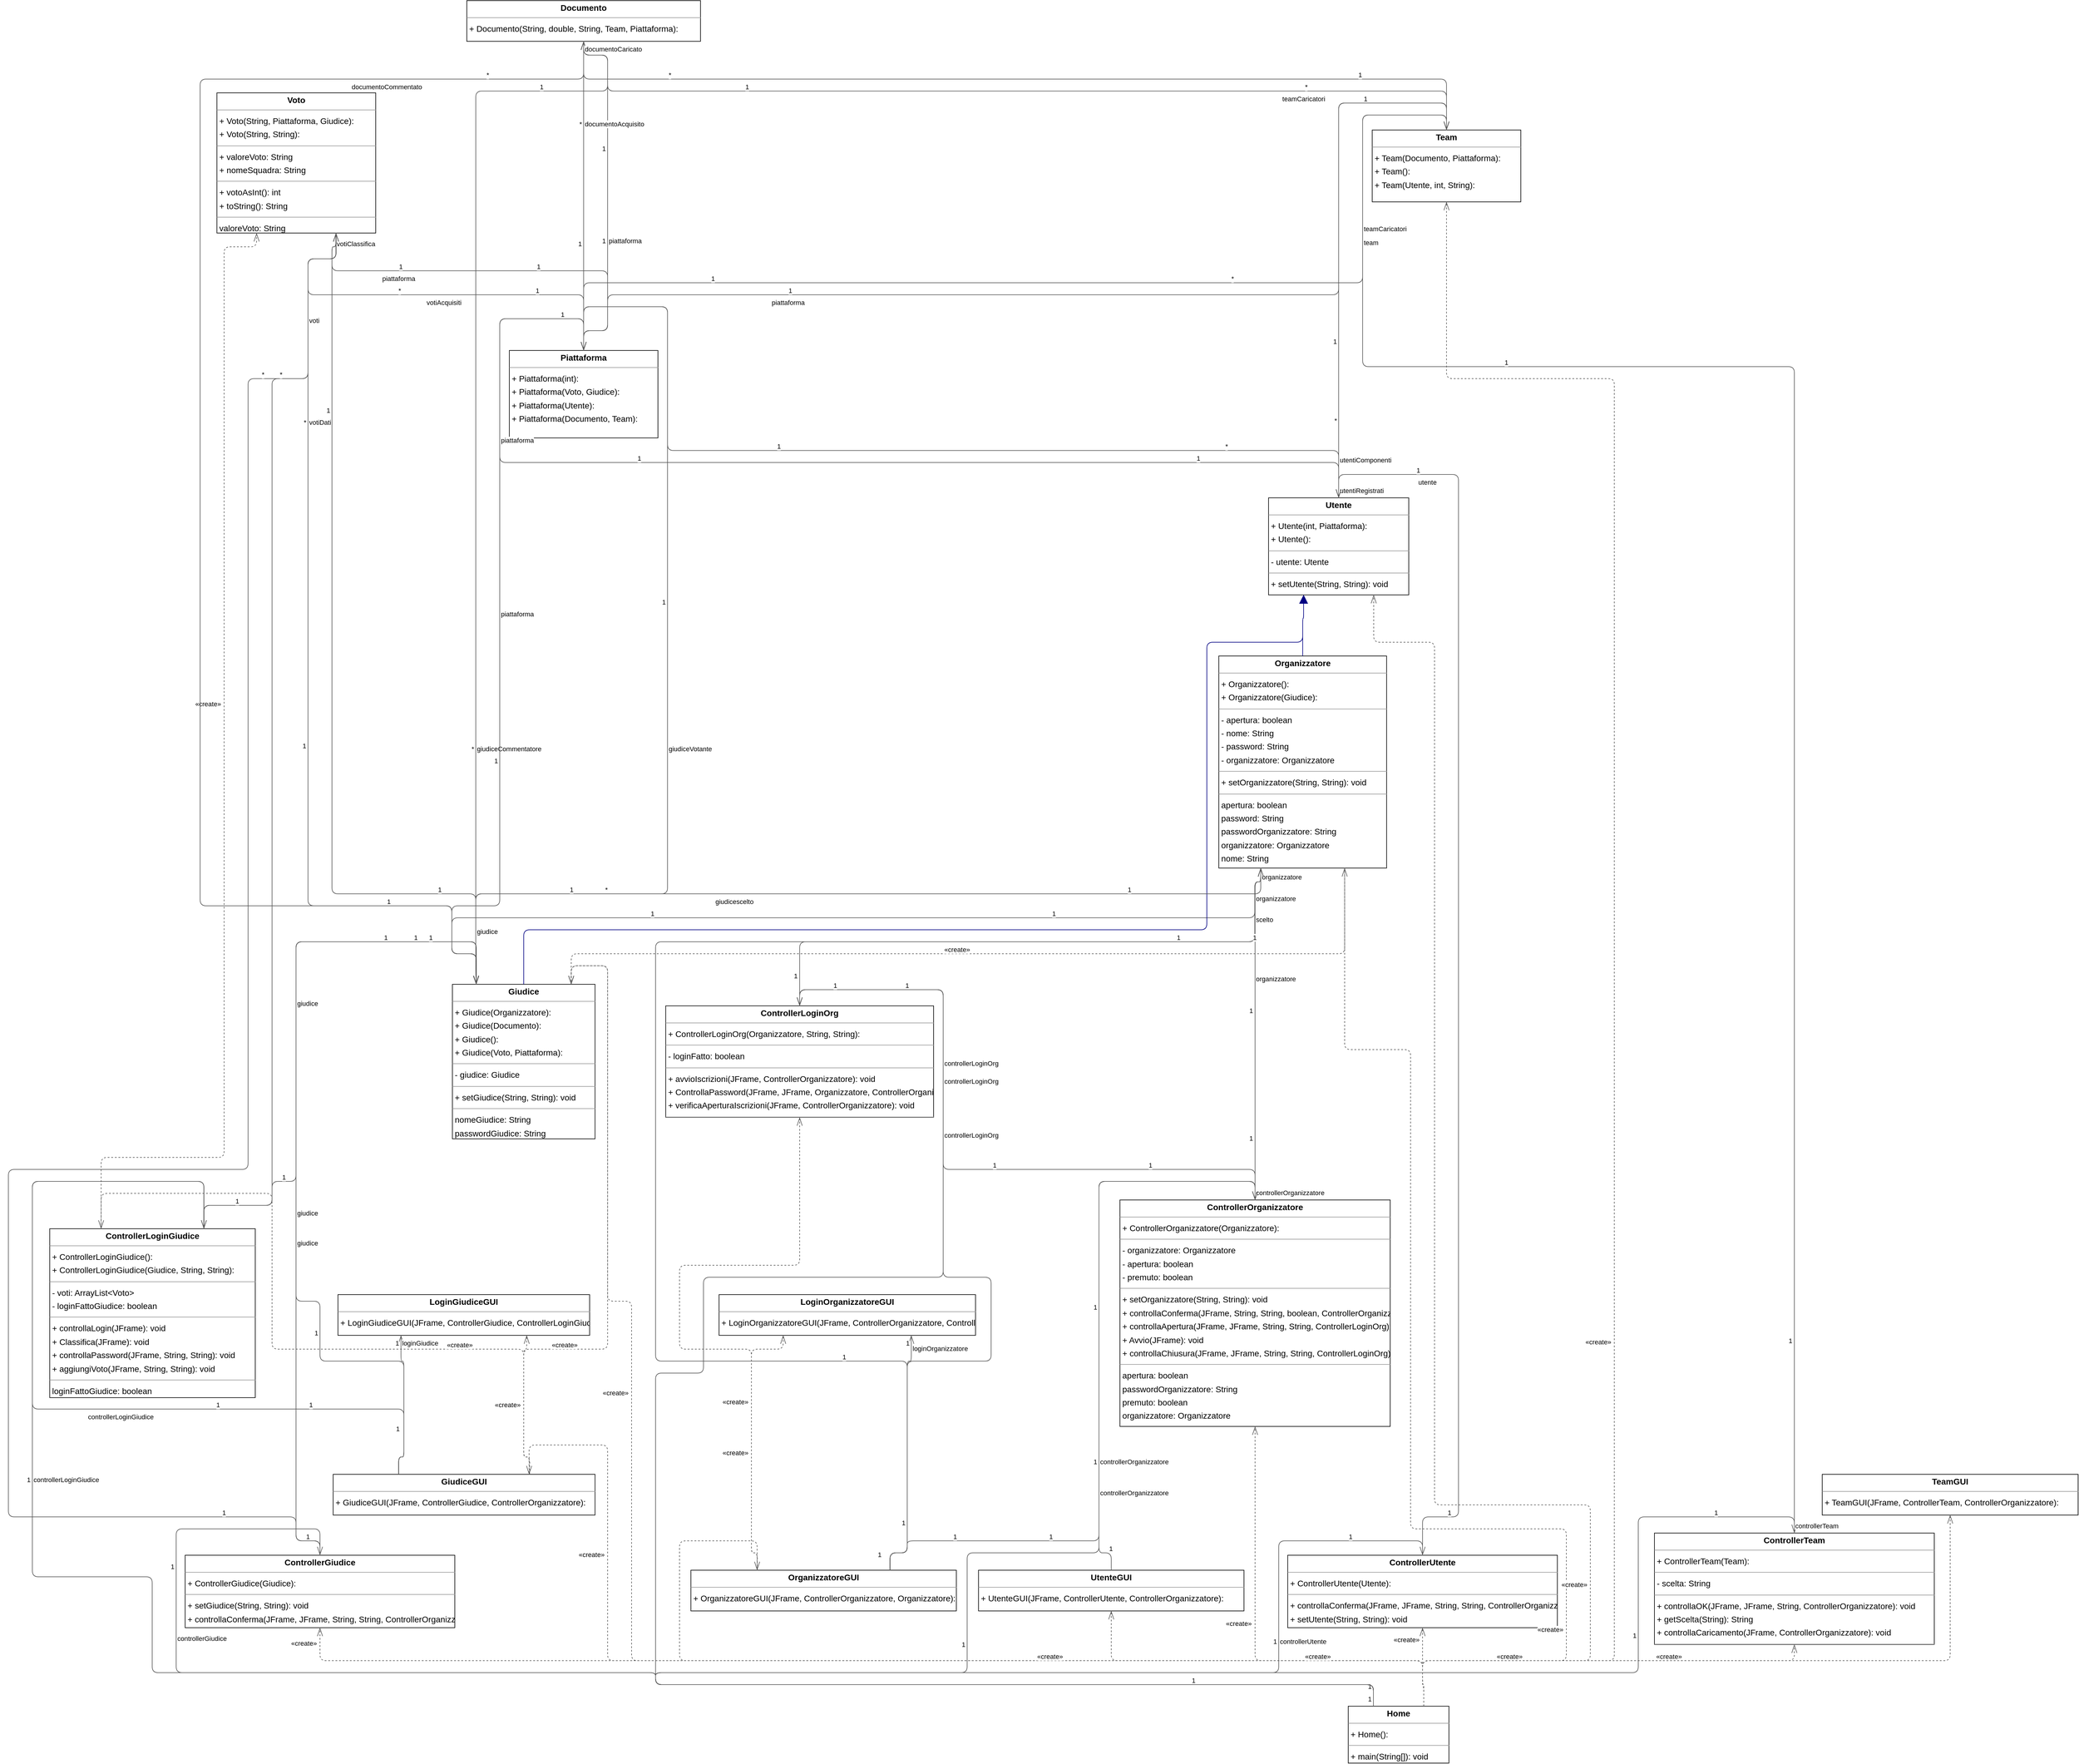 <mxfile version="26.2.2">
  <diagram id="OLhun0UXZKkAlt1iuWZn" name="Pagina-1">
    <mxGraphModel dx="2298" dy="1625" grid="1" gridSize="10" guides="1" tooltips="1" connect="1" arrows="1" fold="1" page="0" pageScale="1" pageWidth="827" pageHeight="1169" background="none" math="0" shadow="0">
      <root>
        <mxCell id="0" />
        <mxCell id="1" parent="0" />
        <mxCell id="node3" value="&lt;p style=&quot;margin:0px;margin-top:4px;text-align:center;&quot;&gt;&lt;b&gt;ControllerGiudice&lt;/b&gt;&lt;/p&gt;&lt;hr size=&quot;1&quot;/&gt;&lt;p style=&quot;margin:0 0 0 4px;line-height:1.6;&quot;&gt;+ ControllerGiudice(Giudice): &lt;/p&gt;&lt;hr size=&quot;1&quot;/&gt;&lt;p style=&quot;margin:0 0 0 4px;line-height:1.6;&quot;&gt;+ setGiudice(String, String): void&lt;br/&gt;+ controllaConferma(JFrame, JFrame, String, String, ControllerOrganizzatore): void&lt;/p&gt;" style="verticalAlign=top;align=left;overflow=fill;fontSize=14;fontFamily=Helvetica;html=1;rounded=0;shadow=0;comic=0;labelBackgroundColor=none;strokeWidth=1;" parent="1" vertex="1">
          <mxGeometry x="-7" y="2407" width="450" height="121" as="geometry" />
        </mxCell>
        <mxCell id="node8" value="&lt;p style=&quot;margin:0px;margin-top:4px;text-align:center;&quot;&gt;&lt;b&gt;ControllerLoginGiudice&lt;/b&gt;&lt;/p&gt;&lt;hr size=&quot;1&quot;/&gt;&lt;p style=&quot;margin:0 0 0 4px;line-height:1.6;&quot;&gt;+ ControllerLoginGiudice(): &lt;br/&gt;+ ControllerLoginGiudice(Giudice, String, String): &lt;/p&gt;&lt;hr size=&quot;1&quot;/&gt;&lt;p style=&quot;margin:0 0 0 4px;line-height:1.6;&quot;&gt;- voti: ArrayList&amp;lt;Voto&amp;gt;&lt;br/&gt;- loginFattoGiudice: boolean&lt;/p&gt;&lt;hr size=&quot;1&quot;/&gt;&lt;p style=&quot;margin:0 0 0 4px;line-height:1.6;&quot;&gt;+ controllaLogin(JFrame): void&lt;br/&gt;+ Classifica(JFrame): void&lt;br/&gt;+ controllaPassword(JFrame, String, String): void&lt;br/&gt;+ aggiungiVoto(JFrame, String, String): void&lt;/p&gt;&lt;hr size=&quot;1&quot;/&gt;&lt;p style=&quot;margin:0 0 0 4px;line-height:1.6;&quot;&gt; loginFattoGiudice: boolean&lt;br/&gt; voti: ArrayList&amp;lt;Voto&amp;gt;&lt;/p&gt;" style="verticalAlign=top;align=left;overflow=fill;fontSize=14;fontFamily=Helvetica;html=1;rounded=0;shadow=0;comic=0;labelBackgroundColor=none;strokeWidth=1;" parent="1" vertex="1">
          <mxGeometry x="-233" y="1862" width="343" height="282" as="geometry" />
        </mxCell>
        <mxCell id="node7" value="&lt;p style=&quot;margin:0px;margin-top:4px;text-align:center;&quot;&gt;&lt;b&gt;ControllerLoginOrg&lt;/b&gt;&lt;/p&gt;&lt;hr size=&quot;1&quot;/&gt;&lt;p style=&quot;margin:0 0 0 4px;line-height:1.6;&quot;&gt;+ ControllerLoginOrg(Organizzatore, String, String): &lt;/p&gt;&lt;hr size=&quot;1&quot;/&gt;&lt;p style=&quot;margin:0 0 0 4px;line-height:1.6;&quot;&gt;- loginFatto: boolean&lt;/p&gt;&lt;hr size=&quot;1&quot;/&gt;&lt;p style=&quot;margin:0 0 0 4px;line-height:1.6;&quot;&gt;+ avvioIscrizioni(JFrame, ControllerOrganizzatore): void&lt;br/&gt;+ ControllaPassword(JFrame, JFrame, Organizzatore, ControllerOrganizzatore, String, String): void&lt;br/&gt;+ verificaAperturaIscrizioni(JFrame, ControllerOrganizzatore): void&lt;/p&gt;&lt;hr size=&quot;1&quot;/&gt;&lt;p style=&quot;margin:0 0 0 4px;line-height:1.6;&quot;&gt; loginFatto: boolean&lt;/p&gt;" style="verticalAlign=top;align=left;overflow=fill;fontSize=14;fontFamily=Helvetica;html=1;rounded=0;shadow=0;comic=0;labelBackgroundColor=none;strokeWidth=1;" parent="1" vertex="1">
          <mxGeometry x="795" y="1490" width="447" height="186" as="geometry" />
        </mxCell>
        <mxCell id="node15" value="&lt;p style=&quot;margin:0px;margin-top:4px;text-align:center;&quot;&gt;&lt;b&gt;ControllerOrganizzatore&lt;/b&gt;&lt;/p&gt;&lt;hr size=&quot;1&quot;/&gt;&lt;p style=&quot;margin:0 0 0 4px;line-height:1.6;&quot;&gt;+ ControllerOrganizzatore(Organizzatore): &lt;/p&gt;&lt;hr size=&quot;1&quot;/&gt;&lt;p style=&quot;margin:0 0 0 4px;line-height:1.6;&quot;&gt;- organizzatore: Organizzatore&lt;br/&gt;- apertura: boolean&lt;br/&gt;- premuto: boolean&lt;/p&gt;&lt;hr size=&quot;1&quot;/&gt;&lt;p style=&quot;margin:0 0 0 4px;line-height:1.6;&quot;&gt;+ setOrganizzatore(String, String): void&lt;br/&gt;+ controllaConferma(JFrame, String, String, boolean, ControllerOrganizzatore): void&lt;br/&gt;+ controllaApertura(JFrame, JFrame, String, String, ControllerLoginOrg): void&lt;br/&gt;+ Avvio(JFrame): void&lt;br/&gt;+ controllaChiusura(JFrame, JFrame, String, String, ControllerLoginOrg): void&lt;/p&gt;&lt;hr size=&quot;1&quot;/&gt;&lt;p style=&quot;margin:0 0 0 4px;line-height:1.6;&quot;&gt; apertura: boolean&lt;br/&gt; passwordOrganizzatore: String&lt;br/&gt; premuto: boolean&lt;br/&gt; organizzatore: Organizzatore&lt;br/&gt; nomeOrganizzatore: String&lt;/p&gt;" style="verticalAlign=top;align=left;overflow=fill;fontSize=14;fontFamily=Helvetica;html=1;rounded=0;shadow=0;comic=0;labelBackgroundColor=none;strokeWidth=1;" parent="1" vertex="1">
          <mxGeometry x="1553" y="1814" width="451" height="378" as="geometry" />
        </mxCell>
        <mxCell id="node6" value="&lt;p style=&quot;margin:0px;margin-top:4px;text-align:center;&quot;&gt;&lt;b&gt;ControllerTeam&lt;/b&gt;&lt;/p&gt;&lt;hr size=&quot;1&quot;/&gt;&lt;p style=&quot;margin:0 0 0 4px;line-height:1.6;&quot;&gt;+ ControllerTeam(Team): &lt;/p&gt;&lt;hr size=&quot;1&quot;/&gt;&lt;p style=&quot;margin:0 0 0 4px;line-height:1.6;&quot;&gt;- scelta: String&lt;/p&gt;&lt;hr size=&quot;1&quot;/&gt;&lt;p style=&quot;margin:0 0 0 4px;line-height:1.6;&quot;&gt;+ controllaOK(JFrame, JFrame, String, ControllerOrganizzatore): void&lt;br/&gt;+ getScelta(String): String&lt;br/&gt;+ controllaCaricamento(JFrame, ControllerOrganizzatore): void&lt;/p&gt;&lt;hr size=&quot;1&quot;/&gt;&lt;p style=&quot;margin:0 0 0 4px;line-height:1.6;&quot;&gt; scelta: String&lt;/p&gt;" style="verticalAlign=top;align=left;overflow=fill;fontSize=14;fontFamily=Helvetica;html=1;rounded=0;shadow=0;comic=0;labelBackgroundColor=none;strokeWidth=1;" parent="1" vertex="1">
          <mxGeometry x="2445" y="2370" width="467" height="186" as="geometry" />
        </mxCell>
        <mxCell id="node10" value="&lt;p style=&quot;margin:0px;margin-top:4px;text-align:center;&quot;&gt;&lt;b&gt;ControllerUtente&lt;/b&gt;&lt;/p&gt;&lt;hr size=&quot;1&quot;/&gt;&lt;p style=&quot;margin:0 0 0 4px;line-height:1.6;&quot;&gt;+ ControllerUtente(Utente): &lt;/p&gt;&lt;hr size=&quot;1&quot;/&gt;&lt;p style=&quot;margin:0 0 0 4px;line-height:1.6;&quot;&gt;+ controllaConferma(JFrame, JFrame, String, String, ControllerOrganizzatore): void&lt;br/&gt;+ setUtente(String, String): void&lt;/p&gt;" style="verticalAlign=top;align=left;overflow=fill;fontSize=14;fontFamily=Helvetica;html=1;rounded=0;shadow=0;comic=0;labelBackgroundColor=none;strokeWidth=1;" parent="1" vertex="1">
          <mxGeometry x="1833" y="2407" width="450" height="121" as="geometry" />
        </mxCell>
        <mxCell id="node4" value="&lt;p style=&quot;margin:0px;margin-top:4px;text-align:center;&quot;&gt;&lt;b&gt;Documento&lt;/b&gt;&lt;/p&gt;&lt;hr size=&quot;1&quot;/&gt;&lt;p style=&quot;margin:0 0 0 4px;line-height:1.6;&quot;&gt;+ Documento(String, double, String, Team, Piattaforma): &lt;/p&gt;" style="verticalAlign=top;align=left;overflow=fill;fontSize=14;fontFamily=Helvetica;html=1;rounded=0;shadow=0;comic=0;labelBackgroundColor=none;strokeWidth=1;" parent="1" vertex="1">
          <mxGeometry x="463" y="-188" width="390" height="68" as="geometry" />
        </mxCell>
        <mxCell id="node13" value="&lt;p style=&quot;margin:0px;margin-top:4px;text-align:center;&quot;&gt;&lt;b&gt;Giudice&lt;/b&gt;&lt;/p&gt;&lt;hr size=&quot;1&quot;/&gt;&lt;p style=&quot;margin:0 0 0 4px;line-height:1.6;&quot;&gt;+ Giudice(Organizzatore): &lt;br/&gt;+ Giudice(Documento): &lt;br/&gt;+ Giudice(): &lt;br/&gt;+ Giudice(Voto, Piattaforma): &lt;/p&gt;&lt;hr size=&quot;1&quot;/&gt;&lt;p style=&quot;margin:0 0 0 4px;line-height:1.6;&quot;&gt;- giudice: Giudice&lt;/p&gt;&lt;hr size=&quot;1&quot;/&gt;&lt;p style=&quot;margin:0 0 0 4px;line-height:1.6;&quot;&gt;+ setGiudice(String, String): void&lt;/p&gt;&lt;hr size=&quot;1&quot;/&gt;&lt;p style=&quot;margin:0 0 0 4px;line-height:1.6;&quot;&gt; nomeGiudice: String&lt;br/&gt; passwordGiudice: String&lt;br/&gt; giudice: Giudice&lt;/p&gt;" style="verticalAlign=top;align=left;overflow=fill;fontSize=14;fontFamily=Helvetica;html=1;rounded=0;shadow=0;comic=0;labelBackgroundColor=none;strokeWidth=1;" parent="1" vertex="1">
          <mxGeometry x="439" y="1454" width="238" height="258" as="geometry" />
        </mxCell>
        <mxCell id="node0" value="&lt;p style=&quot;margin:0px;margin-top:4px;text-align:center;&quot;&gt;&lt;b&gt;GiudiceGUI&lt;/b&gt;&lt;/p&gt;&lt;hr size=&quot;1&quot;/&gt;&lt;p style=&quot;margin:0 0 0 4px;line-height:1.6;&quot;&gt;+ GiudiceGUI(JFrame, ControllerGiudice, ControllerOrganizzatore): &lt;/p&gt;" style="verticalAlign=top;align=left;overflow=fill;fontSize=14;fontFamily=Helvetica;html=1;rounded=0;shadow=0;comic=0;labelBackgroundColor=none;strokeWidth=1;" parent="1" vertex="1">
          <mxGeometry x="240" y="2272" width="437" height="68" as="geometry" />
        </mxCell>
        <mxCell id="node17" value="&lt;p style=&quot;margin:0px;margin-top:4px;text-align:center;&quot;&gt;&lt;b&gt;Home&lt;/b&gt;&lt;/p&gt;&lt;hr size=&quot;1&quot;/&gt;&lt;p style=&quot;margin:0 0 0 4px;line-height:1.6;&quot;&gt;+ Home(): &lt;/p&gt;&lt;hr size=&quot;1&quot;/&gt;&lt;p style=&quot;margin:0 0 0 4px;line-height:1.6;&quot;&gt;+ main(String[]): void&lt;/p&gt;" style="verticalAlign=top;align=left;overflow=fill;fontSize=14;fontFamily=Helvetica;html=1;rounded=0;shadow=0;comic=0;labelBackgroundColor=none;strokeWidth=1;" parent="1" vertex="1">
          <mxGeometry x="1934" y="2659" width="168" height="95" as="geometry" />
        </mxCell>
        <mxCell id="node12" value="&lt;p style=&quot;margin:0px;margin-top:4px;text-align:center;&quot;&gt;&lt;b&gt;LoginGiudiceGUI&lt;/b&gt;&lt;/p&gt;&lt;hr size=&quot;1&quot;/&gt;&lt;p style=&quot;margin:0 0 0 4px;line-height:1.6;&quot;&gt;+ LoginGiudiceGUI(JFrame, ControllerGiudice, ControllerLoginGiudice, ControllerOrganizzatore): &lt;/p&gt;" style="verticalAlign=top;align=left;overflow=fill;fontSize=14;fontFamily=Helvetica;html=1;rounded=0;shadow=0;comic=0;labelBackgroundColor=none;strokeWidth=1;" parent="1" vertex="1">
          <mxGeometry x="248" y="1972" width="420" height="68" as="geometry" />
        </mxCell>
        <mxCell id="node18" value="&lt;p style=&quot;margin:0px;margin-top:4px;text-align:center;&quot;&gt;&lt;b&gt;LoginOrganizzatoreGUI&lt;/b&gt;&lt;/p&gt;&lt;hr size=&quot;1&quot;/&gt;&lt;p style=&quot;margin:0 0 0 4px;line-height:1.6;&quot;&gt;+ LoginOrganizzatoreGUI(JFrame, ControllerOrganizzatore, ControllerLoginOrg, Organizzatore): &lt;/p&gt;" style="verticalAlign=top;align=left;overflow=fill;fontSize=14;fontFamily=Helvetica;html=1;rounded=0;shadow=0;comic=0;labelBackgroundColor=none;strokeWidth=1;" parent="1" vertex="1">
          <mxGeometry x="884" y="1972" width="428" height="68" as="geometry" />
        </mxCell>
        <mxCell id="node1" value="&lt;p style=&quot;margin:0px;margin-top:4px;text-align:center;&quot;&gt;&lt;b&gt;Organizzatore&lt;/b&gt;&lt;/p&gt;&lt;hr size=&quot;1&quot;/&gt;&lt;p style=&quot;margin:0 0 0 4px;line-height:1.6;&quot;&gt;+ Organizzatore(): &lt;br/&gt;+ Organizzatore(Giudice): &lt;/p&gt;&lt;hr size=&quot;1&quot;/&gt;&lt;p style=&quot;margin:0 0 0 4px;line-height:1.6;&quot;&gt;- apertura: boolean&lt;br/&gt;- nome: String&lt;br/&gt;- password: String&lt;br/&gt;- organizzatore: Organizzatore&lt;/p&gt;&lt;hr size=&quot;1&quot;/&gt;&lt;p style=&quot;margin:0 0 0 4px;line-height:1.6;&quot;&gt;+ setOrganizzatore(String, String): void&lt;/p&gt;&lt;hr size=&quot;1&quot;/&gt;&lt;p style=&quot;margin:0 0 0 4px;line-height:1.6;&quot;&gt; apertura: boolean&lt;br/&gt; password: String&lt;br/&gt; passwordOrganizzatore: String&lt;br/&gt; organizzatore: Organizzatore&lt;br/&gt; nome: String&lt;br/&gt; nomeOrganizzatore: String&lt;/p&gt;" style="verticalAlign=top;align=left;overflow=fill;fontSize=14;fontFamily=Helvetica;html=1;rounded=0;shadow=0;comic=0;labelBackgroundColor=none;strokeWidth=1;" parent="1" vertex="1">
          <mxGeometry x="1718" y="906" width="280" height="354" as="geometry" />
        </mxCell>
        <mxCell id="node19" value="&lt;p style=&quot;margin:0px;margin-top:4px;text-align:center;&quot;&gt;&lt;b&gt;OrganizzatoreGUI&lt;/b&gt;&lt;/p&gt;&lt;hr size=&quot;1&quot;/&gt;&lt;p style=&quot;margin:0 0 0 4px;line-height:1.6;&quot;&gt;+ OrganizzatoreGUI(JFrame, ControllerOrganizzatore, Organizzatore): &lt;/p&gt;" style="verticalAlign=top;align=left;overflow=fill;fontSize=14;fontFamily=Helvetica;html=1;rounded=0;shadow=0;comic=0;labelBackgroundColor=none;strokeWidth=1;" parent="1" vertex="1">
          <mxGeometry x="837" y="2432" width="443" height="68" as="geometry" />
        </mxCell>
        <mxCell id="node16" value="&lt;p style=&quot;margin:0px;margin-top:4px;text-align:center;&quot;&gt;&lt;b&gt;Piattaforma&lt;/b&gt;&lt;/p&gt;&lt;hr size=&quot;1&quot;/&gt;&lt;p style=&quot;margin:0 0 0 4px;line-height:1.6;&quot;&gt;+ Piattaforma(int): &lt;br/&gt;+ Piattaforma(Voto, Giudice): &lt;br/&gt;+ Piattaforma(Utente): &lt;br/&gt;+ Piattaforma(Documento, Team): &lt;/p&gt;" style="verticalAlign=top;align=left;overflow=fill;fontSize=14;fontFamily=Helvetica;html=1;rounded=0;shadow=0;comic=0;labelBackgroundColor=none;strokeWidth=1;" parent="1" vertex="1">
          <mxGeometry x="534" y="396" width="248" height="146" as="geometry" />
        </mxCell>
        <mxCell id="node14" value="&lt;p style=&quot;margin:0px;margin-top:4px;text-align:center;&quot;&gt;&lt;b&gt;Team&lt;/b&gt;&lt;/p&gt;&lt;hr size=&quot;1&quot;/&gt;&lt;p style=&quot;margin:0 0 0 4px;line-height:1.6;&quot;&gt;+ Team(Documento, Piattaforma): &lt;br/&gt;+ Team(): &lt;br/&gt;+ Team(Utente, int, String): &lt;/p&gt;" style="verticalAlign=top;align=left;overflow=fill;fontSize=14;fontFamily=Helvetica;html=1;rounded=0;shadow=0;comic=0;labelBackgroundColor=none;strokeWidth=1;" parent="1" vertex="1">
          <mxGeometry x="1974" y="28" width="248" height="120" as="geometry" />
        </mxCell>
        <mxCell id="node11" value="&lt;p style=&quot;margin:0px;margin-top:4px;text-align:center;&quot;&gt;&lt;b&gt;TeamGUI&lt;/b&gt;&lt;/p&gt;&lt;hr size=&quot;1&quot;/&gt;&lt;p style=&quot;margin:0 0 0 4px;line-height:1.6;&quot;&gt;+ TeamGUI(JFrame, ControllerTeam, ControllerOrganizzatore): &lt;/p&gt;" style="verticalAlign=top;align=left;overflow=fill;fontSize=14;fontFamily=Helvetica;html=1;rounded=0;shadow=0;comic=0;labelBackgroundColor=none;strokeWidth=1;" parent="1" vertex="1">
          <mxGeometry x="2725" y="2272" width="427" height="68" as="geometry" />
        </mxCell>
        <mxCell id="node2" value="&lt;p style=&quot;margin:0px;margin-top:4px;text-align:center;&quot;&gt;&lt;b&gt;Utente&lt;/b&gt;&lt;/p&gt;&lt;hr size=&quot;1&quot;/&gt;&lt;p style=&quot;margin:0 0 0 4px;line-height:1.6;&quot;&gt;+ Utente(int, Piattaforma): &lt;br/&gt;+ Utente(): &lt;/p&gt;&lt;hr size=&quot;1&quot;/&gt;&lt;p style=&quot;margin:0 0 0 4px;line-height:1.6;&quot;&gt;- utente: Utente&lt;/p&gt;&lt;hr size=&quot;1&quot;/&gt;&lt;p style=&quot;margin:0 0 0 4px;line-height:1.6;&quot;&gt;+ setUtente(String, String): void&lt;/p&gt;&lt;hr size=&quot;1&quot;/&gt;&lt;p style=&quot;margin:0 0 0 4px;line-height:1.6;&quot;&gt; utente: Utente&lt;/p&gt;" style="verticalAlign=top;align=left;overflow=fill;fontSize=14;fontFamily=Helvetica;html=1;rounded=0;shadow=0;comic=0;labelBackgroundColor=none;strokeWidth=1;" parent="1" vertex="1">
          <mxGeometry x="1801" y="642" width="234" height="162" as="geometry" />
        </mxCell>
        <mxCell id="node5" value="&lt;p style=&quot;margin:0px;margin-top:4px;text-align:center;&quot;&gt;&lt;b&gt;UtenteGUI&lt;/b&gt;&lt;/p&gt;&lt;hr size=&quot;1&quot;/&gt;&lt;p style=&quot;margin:0 0 0 4px;line-height:1.6;&quot;&gt;+ UtenteGUI(JFrame, ControllerUtente, ControllerOrganizzatore): &lt;/p&gt;" style="verticalAlign=top;align=left;overflow=fill;fontSize=14;fontFamily=Helvetica;html=1;rounded=0;shadow=0;comic=0;labelBackgroundColor=none;strokeWidth=1;" parent="1" vertex="1">
          <mxGeometry x="1317" y="2432" width="443" height="68" as="geometry" />
        </mxCell>
        <mxCell id="node9" value="&lt;p style=&quot;margin:0px;margin-top:4px;text-align:center;&quot;&gt;&lt;b&gt;Voto&lt;/b&gt;&lt;/p&gt;&lt;hr size=&quot;1&quot;/&gt;&lt;p style=&quot;margin:0 0 0 4px;line-height:1.6;&quot;&gt;+ Voto(String, Piattaforma, Giudice): &lt;br/&gt;+ Voto(String, String): &lt;/p&gt;&lt;hr size=&quot;1&quot;/&gt;&lt;p style=&quot;margin:0 0 0 4px;line-height:1.6;&quot;&gt;+ valoreVoto: String&lt;br/&gt;+ nomeSquadra: String&lt;/p&gt;&lt;hr size=&quot;1&quot;/&gt;&lt;p style=&quot;margin:0 0 0 4px;line-height:1.6;&quot;&gt;+ votoAsInt(): int&lt;br/&gt;+ toString(): String&lt;/p&gt;&lt;hr size=&quot;1&quot;/&gt;&lt;p style=&quot;margin:0 0 0 4px;line-height:1.6;&quot;&gt; valoreVoto: String&lt;br/&gt; nomeSquadra: String&lt;/p&gt;" style="verticalAlign=top;align=left;overflow=fill;fontSize=14;fontFamily=Helvetica;html=1;rounded=0;shadow=0;comic=0;labelBackgroundColor=none;strokeWidth=1;" parent="1" vertex="1">
          <mxGeometry x="46" y="-34" width="265" height="234" as="geometry" />
        </mxCell>
        <mxCell id="edge5" value="" style="html=1;rounded=1;edgeStyle=orthogonalEdgeStyle;dashed=0;startArrow=diamondThinstartSize=12;endArrow=openThin;endSize=12;strokeColor=#595959;exitX=0.500;exitY=0.000;exitDx=0;exitDy=0;entryX=0.167;entryY=0.000;entryDx=0;entryDy=0;" parent="1" source="node3" target="node13" edge="1">
          <mxGeometry width="50" height="50" relative="1" as="geometry">
            <Array as="points">
              <mxPoint x="218" y="2383" />
              <mxPoint x="178" y="2383" />
              <mxPoint x="178" y="1383" />
              <mxPoint x="479" y="1383" />
            </Array>
          </mxGeometry>
        </mxCell>
        <mxCell id="label30" value="1" style="edgeLabel;resizable=0;html=1;align=left;verticalAlign=top;strokeColor=default;" parent="edge5" vertex="1" connectable="0">
          <mxGeometry x="193" y="2363" as="geometry" />
        </mxCell>
        <mxCell id="label34" value="1" style="edgeLabel;resizable=0;html=1;align=left;verticalAlign=top;strokeColor=default;" parent="edge5" vertex="1" connectable="0">
          <mxGeometry x="373" y="1363" as="geometry" />
        </mxCell>
        <mxCell id="label35" value="giudice" style="edgeLabel;resizable=0;html=1;align=left;verticalAlign=top;strokeColor=default;" parent="edge5" vertex="1" connectable="0">
          <mxGeometry x="178" y="1873" as="geometry" />
        </mxCell>
        <mxCell id="edge22" value="" style="html=1;rounded=1;edgeStyle=orthogonalEdgeStyle;dashed=0;startArrow=diamondThinstartSize=12;endArrow=openThin;endSize=12;strokeColor=#595959;exitX=0.500;exitY=0.000;exitDx=0;exitDy=0;entryX=0.750;entryY=1.000;entryDx=0;entryDy=0;" parent="1" source="node3" target="node9" edge="1">
          <mxGeometry width="50" height="50" relative="1" as="geometry">
            <Array as="points">
              <mxPoint x="218" y="2383" />
              <mxPoint x="178" y="2383" />
              <mxPoint x="178" y="2343" />
              <mxPoint x="-302" y="2343" />
              <mxPoint x="-302" y="1763" />
              <mxPoint x="98" y="1763" />
              <mxPoint x="98" y="443" />
              <mxPoint x="198" y="443" />
              <mxPoint x="198" y="243" />
              <mxPoint x="244" y="243" />
            </Array>
          </mxGeometry>
        </mxCell>
        <mxCell id="label132" value="1" style="edgeLabel;resizable=0;html=1;align=left;verticalAlign=top;strokeColor=default;" parent="edge22" vertex="1" connectable="0">
          <mxGeometry x="53" y="2323" as="geometry" />
        </mxCell>
        <mxCell id="label136" value="*" style="edgeLabel;resizable=0;html=1;align=left;verticalAlign=top;strokeColor=default;" parent="edge22" vertex="1" connectable="0">
          <mxGeometry x="119" y="423" as="geometry" />
        </mxCell>
        <mxCell id="label137" value="votiClassifica" style="edgeLabel;resizable=0;html=1;align=left;verticalAlign=top;strokeColor=default;" parent="edge22" vertex="1" connectable="0">
          <mxGeometry x="244" y="205" as="geometry" />
        </mxCell>
        <mxCell id="edge7" value="" style="html=1;rounded=1;edgeStyle=orthogonalEdgeStyle;dashed=0;startArrow=diamondThinstartSize=12;endArrow=openThin;endSize=12;strokeColor=#595959;exitX=0.750;exitY=0.000;exitDx=0;exitDy=0;entryX=0.167;entryY=0.000;entryDx=0;entryDy=0;" parent="1" source="node8" target="node13" edge="1">
          <mxGeometry width="50" height="50" relative="1" as="geometry">
            <Array as="points">
              <mxPoint x="24" y="1823" />
              <mxPoint x="138" y="1823" />
              <mxPoint x="138" y="1783" />
              <mxPoint x="178" y="1783" />
              <mxPoint x="178" y="1383" />
              <mxPoint x="479" y="1383" />
            </Array>
          </mxGeometry>
        </mxCell>
        <mxCell id="label42" value="1" style="edgeLabel;resizable=0;html=1;align=left;verticalAlign=top;strokeColor=default;" parent="edge7" vertex="1" connectable="0">
          <mxGeometry x="153" y="1763" as="geometry" />
        </mxCell>
        <mxCell id="label46" value="1" style="edgeLabel;resizable=0;html=1;align=left;verticalAlign=top;strokeColor=default;" parent="edge7" vertex="1" connectable="0">
          <mxGeometry x="323" y="1363" as="geometry" />
        </mxCell>
        <mxCell id="label47" value="giudice" style="edgeLabel;resizable=0;html=1;align=left;verticalAlign=top;strokeColor=default;" parent="edge7" vertex="1" connectable="0">
          <mxGeometry x="178" y="1473" as="geometry" />
        </mxCell>
        <mxCell id="edge8" value="" style="html=1;rounded=1;edgeStyle=orthogonalEdgeStyle;dashed=1;startArrow=none;endArrow=openThin;endSize=12;strokeColor=#595959;exitX=0.250;exitY=0.000;exitDx=0;exitDy=0;entryX=0.250;entryY=1.000;entryDx=0;entryDy=0;" parent="1" source="node8" target="node9" edge="1">
          <mxGeometry width="50" height="50" relative="1" as="geometry">
            <Array as="points">
              <mxPoint x="-148" y="1743" />
              <mxPoint x="58" y="1743" />
              <mxPoint x="58" y="223" />
              <mxPoint x="112" y="223" />
            </Array>
          </mxGeometry>
        </mxCell>
        <mxCell id="label50" value="«create»" style="edgeLabel;resizable=0;html=1;align=left;verticalAlign=top;strokeColor=default;" parent="edge8" vertex="1" connectable="0">
          <mxGeometry x="8" y="973" as="geometry" />
        </mxCell>
        <mxCell id="edge47" value="" style="html=1;rounded=1;edgeStyle=orthogonalEdgeStyle;dashed=0;startArrow=diamondThinstartSize=12;endArrow=openThin;endSize=12;strokeColor=#595959;exitX=0.750;exitY=0.000;exitDx=0;exitDy=0;entryX=0.750;entryY=1.000;entryDx=0;entryDy=0;" parent="1" source="node8" target="node9" edge="1">
          <mxGeometry width="50" height="50" relative="1" as="geometry">
            <Array as="points">
              <mxPoint x="24" y="1823" />
              <mxPoint x="138" y="1823" />
              <mxPoint x="138" y="443" />
              <mxPoint x="198" y="443" />
              <mxPoint x="198" y="243" />
              <mxPoint x="244" y="243" />
            </Array>
          </mxGeometry>
        </mxCell>
        <mxCell id="label282" value="1" style="edgeLabel;resizable=0;html=1;align=left;verticalAlign=top;strokeColor=default;" parent="edge47" vertex="1" connectable="0">
          <mxGeometry x="75" y="1803" as="geometry" />
        </mxCell>
        <mxCell id="label286" value="*" style="edgeLabel;resizable=0;html=1;align=left;verticalAlign=top;strokeColor=default;" parent="edge47" vertex="1" connectable="0">
          <mxGeometry x="149" y="423" as="geometry" />
        </mxCell>
        <mxCell id="label287" value="voti" style="edgeLabel;resizable=0;html=1;align=left;verticalAlign=top;strokeColor=default;" parent="edge47" vertex="1" connectable="0">
          <mxGeometry x="198" y="333" as="geometry" />
        </mxCell>
        <mxCell id="edge45" value="" style="html=1;rounded=1;edgeStyle=orthogonalEdgeStyle;dashed=0;startArrow=diamondThinstartSize=12;endArrow=openThin;endSize=12;strokeColor=#595959;exitX=0.500;exitY=0.000;exitDx=0;exitDy=0;entryX=0.250;entryY=1.000;entryDx=0;entryDy=0;" parent="1" source="node7" target="node1" edge="1">
          <mxGeometry width="50" height="50" relative="1" as="geometry">
            <Array as="points">
              <mxPoint x="1018" y="1383" />
              <mxPoint x="1778" y="1383" />
              <mxPoint x="1778" y="1283" />
              <mxPoint x="1788" y="1283" />
            </Array>
          </mxGeometry>
        </mxCell>
        <mxCell id="label270" value="1" style="edgeLabel;resizable=0;html=1;align=left;verticalAlign=top;strokeColor=default;" parent="edge45" vertex="1" connectable="0">
          <mxGeometry x="1007" y="1427" as="geometry" />
        </mxCell>
        <mxCell id="label274" value="1" style="edgeLabel;resizable=0;html=1;align=left;verticalAlign=top;strokeColor=default;" parent="edge45" vertex="1" connectable="0">
          <mxGeometry x="1646" y="1363" as="geometry" />
        </mxCell>
        <mxCell id="label275" value="organizzatore" style="edgeLabel;resizable=0;html=1;align=left;verticalAlign=top;strokeColor=default;" parent="edge45" vertex="1" connectable="0">
          <mxGeometry x="1788" y="1262" as="geometry" />
        </mxCell>
        <mxCell id="edge46" value="" style="html=1;rounded=1;edgeStyle=orthogonalEdgeStyle;dashed=0;startArrow=diamondThinstartSize=12;endArrow=openThin;endSize=12;strokeColor=#595959;exitX=0.500;exitY=0.000;exitDx=0;exitDy=0;entryX=0.500;entryY=0.000;entryDx=0;entryDy=0;" parent="1" source="node15" target="node7" edge="1">
          <mxGeometry width="50" height="50" relative="1" as="geometry">
            <Array as="points">
              <mxPoint x="1778" y="1763" />
              <mxPoint x="1258" y="1763" />
              <mxPoint x="1258" y="1463" />
              <mxPoint x="1018" y="1463" />
            </Array>
          </mxGeometry>
        </mxCell>
        <mxCell id="label276" value="1" style="edgeLabel;resizable=0;html=1;align=left;verticalAlign=top;strokeColor=default;" parent="edge46" vertex="1" connectable="0">
          <mxGeometry x="1599" y="1743" as="geometry" />
        </mxCell>
        <mxCell id="label280" value="1" style="edgeLabel;resizable=0;html=1;align=left;verticalAlign=top;strokeColor=default;" parent="edge46" vertex="1" connectable="0">
          <mxGeometry x="1339" y="1743" as="geometry" />
        </mxCell>
        <mxCell id="label281" value="controllerLoginOrg" style="edgeLabel;resizable=0;html=1;align=left;verticalAlign=top;strokeColor=default;" parent="edge46" vertex="1" connectable="0">
          <mxGeometry x="1258" y="1603" as="geometry" />
        </mxCell>
        <mxCell id="edge25" value="" style="html=1;rounded=1;edgeStyle=orthogonalEdgeStyle;dashed=0;startArrow=diamondThinstartSize=12;endArrow=openThin;endSize=12;strokeColor=#595959;exitX=0.500;exitY=0.000;exitDx=0;exitDy=0;entryX=0.250;entryY=1.000;entryDx=0;entryDy=0;" parent="1" source="node15" target="node1" edge="1">
          <mxGeometry width="50" height="50" relative="1" as="geometry">
            <Array as="points">
              <mxPoint x="1778" y="1283" />
              <mxPoint x="1788" y="1283" />
            </Array>
          </mxGeometry>
        </mxCell>
        <mxCell id="label150" value="1" style="edgeLabel;resizable=0;html=1;align=left;verticalAlign=top;strokeColor=default;" parent="edge25" vertex="1" connectable="0">
          <mxGeometry x="1767" y="1698" as="geometry" />
        </mxCell>
        <mxCell id="label154" value="1" style="edgeLabel;resizable=0;html=1;align=left;verticalAlign=top;strokeColor=default;" parent="edge25" vertex="1" connectable="0">
          <mxGeometry x="1767" y="1485" as="geometry" />
        </mxCell>
        <mxCell id="label155" value="organizzatore" style="edgeLabel;resizable=0;html=1;align=left;verticalAlign=top;strokeColor=default;" parent="edge25" vertex="1" connectable="0">
          <mxGeometry x="1778" y="1432" as="geometry" />
        </mxCell>
        <mxCell id="edge10" value="" style="html=1;rounded=1;edgeStyle=orthogonalEdgeStyle;dashed=0;startArrow=diamondThinstartSize=12;endArrow=openThin;endSize=12;strokeColor=#595959;exitX=0.500;exitY=0.000;exitDx=0;exitDy=0;entryX=0.500;entryY=0.000;entryDx=0;entryDy=0;" parent="1" source="node6" target="node14" edge="1">
          <mxGeometry width="50" height="50" relative="1" as="geometry">
            <Array as="points">
              <mxPoint x="2678" y="423" />
              <mxPoint x="1958" y="423" />
              <mxPoint x="1958" y="3" />
              <mxPoint x="2098" y="3" />
            </Array>
          </mxGeometry>
        </mxCell>
        <mxCell id="label60" value="1" style="edgeLabel;resizable=0;html=1;align=left;verticalAlign=top;strokeColor=default;" parent="edge10" vertex="1" connectable="0">
          <mxGeometry x="2667" y="2036" as="geometry" />
        </mxCell>
        <mxCell id="label64" value="1" style="edgeLabel;resizable=0;html=1;align=left;verticalAlign=top;strokeColor=default;" parent="edge10" vertex="1" connectable="0">
          <mxGeometry x="2193" y="403" as="geometry" />
        </mxCell>
        <mxCell id="label65" value="team" style="edgeLabel;resizable=0;html=1;align=left;verticalAlign=top;strokeColor=default;" parent="edge10" vertex="1" connectable="0">
          <mxGeometry x="1958" y="203" as="geometry" />
        </mxCell>
        <mxCell id="edge28" value="" style="html=1;rounded=1;edgeStyle=orthogonalEdgeStyle;dashed=0;startArrow=diamondThinstartSize=12;endArrow=openThin;endSize=12;strokeColor=#595959;exitX=0.500;exitY=0.000;exitDx=0;exitDy=0;entryX=0.500;entryY=0.000;entryDx=0;entryDy=0;" parent="1" source="node10" target="node2" edge="1">
          <mxGeometry width="50" height="50" relative="1" as="geometry">
            <Array as="points">
              <mxPoint x="2058" y="2343" />
              <mxPoint x="2118" y="2343" />
              <mxPoint x="2118" y="603" />
              <mxPoint x="1918" y="603" />
            </Array>
          </mxGeometry>
        </mxCell>
        <mxCell id="label168" value="1" style="edgeLabel;resizable=0;html=1;align=left;verticalAlign=top;strokeColor=default;" parent="edge28" vertex="1" connectable="0">
          <mxGeometry x="2098" y="2323" as="geometry" />
        </mxCell>
        <mxCell id="label172" value="1" style="edgeLabel;resizable=0;html=1;align=left;verticalAlign=top;strokeColor=default;" parent="edge28" vertex="1" connectable="0">
          <mxGeometry x="2046" y="583" as="geometry" />
        </mxCell>
        <mxCell id="label173" value="utente" style="edgeLabel;resizable=0;html=1;align=left;verticalAlign=top;strokeColor=default;" parent="edge28" vertex="1" connectable="0">
          <mxGeometry x="2049" y="603" as="geometry" />
        </mxCell>
        <mxCell id="edge51" value="" style="html=1;rounded=1;edgeStyle=orthogonalEdgeStyle;dashed=0;startArrow=diamondThinstartSize=12;endArrow=openThin;endSize=12;strokeColor=#595959;exitX=0.500;exitY=1.000;exitDx=0;exitDy=0;entryX=0.167;entryY=0.000;entryDx=0;entryDy=0;" parent="1" source="node4" target="node13" edge="1">
          <mxGeometry width="50" height="50" relative="1" as="geometry">
            <Array as="points">
              <mxPoint x="658" y="-97" />
              <mxPoint x="698" y="-97" />
              <mxPoint x="698" y="-37" />
              <mxPoint x="478" y="-37" />
              <mxPoint x="478" y="1423" />
              <mxPoint x="479" y="1423" />
            </Array>
          </mxGeometry>
        </mxCell>
        <mxCell id="label306" value="1" style="edgeLabel;resizable=0;html=1;align=left;verticalAlign=top;strokeColor=default;" parent="edge51" vertex="1" connectable="0">
          <mxGeometry x="583" y="-57" as="geometry" />
        </mxCell>
        <mxCell id="label310" value="*" style="edgeLabel;resizable=0;html=1;align=left;verticalAlign=top;strokeColor=default;" parent="edge51" vertex="1" connectable="0">
          <mxGeometry x="469" y="1048" as="geometry" />
        </mxCell>
        <mxCell id="label311" value="giudiceCommentatore" style="edgeLabel;resizable=0;html=1;align=left;verticalAlign=top;strokeColor=default;" parent="edge51" vertex="1" connectable="0">
          <mxGeometry x="478" y="1048" as="geometry" />
        </mxCell>
        <mxCell id="edge23" value="" style="html=1;rounded=1;edgeStyle=orthogonalEdgeStyle;dashed=0;startArrow=diamondThinstartSize=12;endArrow=openThin;endSize=12;strokeColor=#595959;exitX=0.500;exitY=1.000;exitDx=0;exitDy=0;entryX=0.500;entryY=0.000;entryDx=0;entryDy=0;" parent="1" source="node4" target="node16" edge="1">
          <mxGeometry width="50" height="50" relative="1" as="geometry">
            <Array as="points">
              <mxPoint x="658" y="-97" />
              <mxPoint x="698" y="-97" />
              <mxPoint x="698" y="363" />
              <mxPoint x="658" y="363" />
            </Array>
          </mxGeometry>
        </mxCell>
        <mxCell id="label138" value="1" style="edgeLabel;resizable=0;html=1;align=left;verticalAlign=top;strokeColor=default;" parent="edge23" vertex="1" connectable="0">
          <mxGeometry x="687" y="46" as="geometry" />
        </mxCell>
        <mxCell id="label142" value="1" style="edgeLabel;resizable=0;html=1;align=left;verticalAlign=top;strokeColor=default;" parent="edge23" vertex="1" connectable="0">
          <mxGeometry x="687" y="200" as="geometry" />
        </mxCell>
        <mxCell id="label143" value="piattaforma" style="edgeLabel;resizable=0;html=1;align=left;verticalAlign=top;strokeColor=default;" parent="edge23" vertex="1" connectable="0">
          <mxGeometry x="698" y="200" as="geometry" />
        </mxCell>
        <mxCell id="edge19" value="" style="html=1;rounded=1;edgeStyle=orthogonalEdgeStyle;dashed=0;startArrow=diamondThinstartSize=12;endArrow=openThin;endSize=12;strokeColor=#595959;exitX=0.500;exitY=1.000;exitDx=0;exitDy=0;entryX=0.500;entryY=0.000;entryDx=0;entryDy=0;" parent="1" source="node4" target="node14" edge="1">
          <mxGeometry width="50" height="50" relative="1" as="geometry">
            <Array as="points">
              <mxPoint x="658" y="-97" />
              <mxPoint x="698" y="-97" />
              <mxPoint x="698" y="-37" />
              <mxPoint x="2098" y="-37" />
            </Array>
          </mxGeometry>
        </mxCell>
        <mxCell id="label114" value="1" style="edgeLabel;resizable=0;html=1;align=left;verticalAlign=top;strokeColor=default;" parent="edge19" vertex="1" connectable="0">
          <mxGeometry x="926" y="-57" as="geometry" />
        </mxCell>
        <mxCell id="label118" value="*" style="edgeLabel;resizable=0;html=1;align=left;verticalAlign=top;strokeColor=default;" parent="edge19" vertex="1" connectable="0">
          <mxGeometry x="1860" y="-57" as="geometry" />
        </mxCell>
        <mxCell id="label119" value="teamCaricatori" style="edgeLabel;resizable=0;html=1;align=left;verticalAlign=top;strokeColor=default;" parent="edge19" vertex="1" connectable="0">
          <mxGeometry x="1822" y="-37" as="geometry" />
        </mxCell>
        <mxCell id="edge42" value="" style="html=1;rounded=1;edgeStyle=orthogonalEdgeStyle;dashed=0;startArrow=diamondThinstartSize=12;endArrow=openThin;endSize=12;strokeColor=#595959;exitX=0.167;exitY=0.000;exitDx=0;exitDy=0;entryX=0.500;entryY=1.001;entryDx=0;entryDy=0;" parent="1" source="node13" target="node4" edge="1">
          <mxGeometry width="50" height="50" relative="1" as="geometry">
            <Array as="points">
              <mxPoint x="479" y="1403" />
              <mxPoint x="438" y="1403" />
              <mxPoint x="438" y="1323" />
              <mxPoint x="18" y="1323" />
              <mxPoint x="18" y="-57" />
              <mxPoint x="658" y="-57" />
            </Array>
          </mxGeometry>
        </mxCell>
        <mxCell id="label252" value="1" style="edgeLabel;resizable=0;html=1;align=left;verticalAlign=top;strokeColor=default;" parent="edge42" vertex="1" connectable="0">
          <mxGeometry x="328" y="1303" as="geometry" />
        </mxCell>
        <mxCell id="label256" value="*" style="edgeLabel;resizable=0;html=1;align=left;verticalAlign=top;strokeColor=default;" parent="edge42" vertex="1" connectable="0">
          <mxGeometry x="494" y="-77" as="geometry" />
        </mxCell>
        <mxCell id="label257" value="documentoCommentato" style="edgeLabel;resizable=0;html=1;align=left;verticalAlign=top;strokeColor=default;" parent="edge42" vertex="1" connectable="0">
          <mxGeometry x="269" y="-57" as="geometry" />
        </mxCell>
        <mxCell id="edge27" value="" style="html=1;rounded=1;edgeStyle=orthogonalEdgeStyle;dashed=0;startArrow=diamondThinstartSize=12;endArrow=openThin;endSize=12;strokeColor=#595959;exitX=0.167;exitY=0.000;exitDx=0;exitDy=0;entryX=0.250;entryY=1.000;entryDx=0;entryDy=0;" parent="1" source="node13" target="node1" edge="1">
          <mxGeometry width="50" height="50" relative="1" as="geometry">
            <Array as="points">
              <mxPoint x="479" y="1403" />
              <mxPoint x="438" y="1403" />
              <mxPoint x="438" y="1343" />
              <mxPoint x="1778" y="1343" />
              <mxPoint x="1778" y="1283" />
              <mxPoint x="1788" y="1283" />
            </Array>
          </mxGeometry>
        </mxCell>
        <mxCell id="label162" value="1" style="edgeLabel;resizable=0;html=1;align=left;verticalAlign=top;strokeColor=default;" parent="edge27" vertex="1" connectable="0">
          <mxGeometry x="768" y="1323" as="geometry" />
        </mxCell>
        <mxCell id="label166" value="1" style="edgeLabel;resizable=0;html=1;align=left;verticalAlign=top;strokeColor=default;" parent="edge27" vertex="1" connectable="0">
          <mxGeometry x="1438" y="1323" as="geometry" />
        </mxCell>
        <mxCell id="label167" value="scelto" style="edgeLabel;resizable=0;html=1;align=left;verticalAlign=top;strokeColor=default;" parent="edge27" vertex="1" connectable="0">
          <mxGeometry x="1778" y="1333" as="geometry" />
        </mxCell>
        <mxCell id="edge43" value="" style="html=1;rounded=1;edgeStyle=orthogonalEdgeStyle;dashed=0;startArrow=diamondThinstartSize=12;endArrow=openThin;endSize=12;strokeColor=#595959;exitX=0.167;exitY=0.000;exitDx=0;exitDy=0;entryX=0.500;entryY=0.000;entryDx=0;entryDy=0;" parent="1" source="node13" target="node16" edge="1">
          <mxGeometry width="50" height="50" relative="1" as="geometry">
            <Array as="points">
              <mxPoint x="479" y="1403" />
              <mxPoint x="438" y="1403" />
              <mxPoint x="438" y="1323" />
              <mxPoint x="518" y="1323" />
              <mxPoint x="518" y="343" />
              <mxPoint x="658" y="343" />
            </Array>
          </mxGeometry>
        </mxCell>
        <mxCell id="label258" value="1" style="edgeLabel;resizable=0;html=1;align=left;verticalAlign=top;strokeColor=default;" parent="edge43" vertex="1" connectable="0">
          <mxGeometry x="507" y="1068" as="geometry" />
        </mxCell>
        <mxCell id="label262" value="1" style="edgeLabel;resizable=0;html=1;align=left;verticalAlign=top;strokeColor=default;" parent="edge43" vertex="1" connectable="0">
          <mxGeometry x="618" y="323" as="geometry" />
        </mxCell>
        <mxCell id="label263" value="piattaforma" style="edgeLabel;resizable=0;html=1;align=left;verticalAlign=top;strokeColor=default;" parent="edge43" vertex="1" connectable="0">
          <mxGeometry x="518" y="823" as="geometry" />
        </mxCell>
        <mxCell id="edge1" value="" style="html=1;rounded=1;edgeStyle=orthogonalEdgeStyle;dashed=0;startArrow=none;endArrow=block;endSize=12;strokeColor=#000082;exitX=0.500;exitY=0.000;exitDx=0;exitDy=0;entryX=0.250;entryY=1.000;entryDx=0;entryDy=0;" parent="1" source="node13" target="node2" edge="1">
          <mxGeometry width="50" height="50" relative="1" as="geometry">
            <Array as="points">
              <mxPoint x="558" y="1363" />
              <mxPoint x="1698" y="1363" />
              <mxPoint x="1698" y="883" />
              <mxPoint x="1858" y="883" />
              <mxPoint x="1858" y="843" />
              <mxPoint x="1860" y="843" />
            </Array>
          </mxGeometry>
        </mxCell>
        <mxCell id="edge41" value="" style="html=1;rounded=1;edgeStyle=orthogonalEdgeStyle;dashed=0;startArrow=diamondThinstartSize=12;endArrow=openThin;endSize=12;strokeColor=#595959;exitX=0.167;exitY=0.000;exitDx=0;exitDy=0;entryX=0.750;entryY=1.000;entryDx=0;entryDy=0;" parent="1" source="node13" target="node9" edge="1">
          <mxGeometry width="50" height="50" relative="1" as="geometry">
            <Array as="points">
              <mxPoint x="479" y="1403" />
              <mxPoint x="438" y="1403" />
              <mxPoint x="438" y="1323" />
              <mxPoint x="198" y="1323" />
              <mxPoint x="198" y="243" />
              <mxPoint x="244" y="243" />
            </Array>
          </mxGeometry>
        </mxCell>
        <mxCell id="label246" value="1" style="edgeLabel;resizable=0;html=1;align=left;verticalAlign=top;strokeColor=default;" parent="edge41" vertex="1" connectable="0">
          <mxGeometry x="187" y="1043" as="geometry" />
        </mxCell>
        <mxCell id="label250" value="*" style="edgeLabel;resizable=0;html=1;align=left;verticalAlign=top;strokeColor=default;" parent="edge41" vertex="1" connectable="0">
          <mxGeometry x="189" y="503" as="geometry" />
        </mxCell>
        <mxCell id="label251" value="votiDati" style="edgeLabel;resizable=0;html=1;align=left;verticalAlign=top;strokeColor=default;" parent="edge41" vertex="1" connectable="0">
          <mxGeometry x="198" y="503" as="geometry" />
        </mxCell>
        <mxCell id="edge4" value="" style="html=1;rounded=1;edgeStyle=orthogonalEdgeStyle;dashed=1;startArrow=none;endArrow=openThin;endSize=12;strokeColor=#595959;exitX=0.750;exitY=0.000;exitDx=0;exitDy=0;entryX=0.250;entryY=0.000;entryDx=0;entryDy=0;" parent="1" source="node0" target="node8" edge="1">
          <mxGeometry width="50" height="50" relative="1" as="geometry">
            <Array as="points">
              <mxPoint x="567" y="2243" />
              <mxPoint x="558" y="2243" />
              <mxPoint x="558" y="2063" />
              <mxPoint x="138" y="2063" />
              <mxPoint x="138" y="1803" />
              <mxPoint x="-148" y="1803" />
            </Array>
          </mxGeometry>
        </mxCell>
        <mxCell id="label26" value="«create»" style="edgeLabel;resizable=0;html=1;align=left;verticalAlign=top;strokeColor=default;" parent="edge4" vertex="1" connectable="0">
          <mxGeometry x="428" y="2043" as="geometry" />
        </mxCell>
        <mxCell id="edge12" value="" style="html=1;rounded=1;edgeStyle=orthogonalEdgeStyle;dashed=0;startArrow=diamondThinstartSize=12;endArrow=openThin;endSize=12;strokeColor=#595959;exitX=0.250;exitY=0.000;exitDx=0;exitDy=0;entryX=0.750;entryY=0.000;entryDx=0;entryDy=0;" parent="1" source="node0" target="node8" edge="1">
          <mxGeometry width="50" height="50" relative="1" as="geometry">
            <Array as="points">
              <mxPoint x="349" y="2243" />
              <mxPoint x="358" y="2243" />
              <mxPoint x="358" y="2163" />
              <mxPoint x="-262" y="2163" />
              <mxPoint x="-262" y="1783" />
              <mxPoint x="24" y="1783" />
            </Array>
          </mxGeometry>
        </mxCell>
        <mxCell id="label72" value="1" style="edgeLabel;resizable=0;html=1;align=left;verticalAlign=top;strokeColor=default;" parent="edge12" vertex="1" connectable="0">
          <mxGeometry x="198" y="2143" as="geometry" />
        </mxCell>
        <mxCell id="label76" value="1" style="edgeLabel;resizable=0;html=1;align=left;verticalAlign=top;strokeColor=default;" parent="edge12" vertex="1" connectable="0">
          <mxGeometry x="43" y="2143" as="geometry" />
        </mxCell>
        <mxCell id="label77" value="controllerLoginGiudice" style="edgeLabel;resizable=0;html=1;align=left;verticalAlign=top;strokeColor=default;" parent="edge12" vertex="1" connectable="0">
          <mxGeometry x="-171" y="2163" as="geometry" />
        </mxCell>
        <mxCell id="edge30" value="" style="html=1;rounded=1;edgeStyle=orthogonalEdgeStyle;dashed=0;startArrow=diamondThinstartSize=12;endArrow=openThin;endSize=12;strokeColor=#595959;exitX=0.250;exitY=0.000;exitDx=0;exitDy=0;entryX=0.167;entryY=0.000;entryDx=0;entryDy=0;" parent="1" source="node0" target="node13" edge="1">
          <mxGeometry width="50" height="50" relative="1" as="geometry">
            <Array as="points">
              <mxPoint x="349" y="2243" />
              <mxPoint x="358" y="2243" />
              <mxPoint x="358" y="2083" />
              <mxPoint x="218" y="2083" />
              <mxPoint x="218" y="1983" />
              <mxPoint x="178" y="1983" />
              <mxPoint x="178" y="1383" />
              <mxPoint x="479" y="1383" />
            </Array>
          </mxGeometry>
        </mxCell>
        <mxCell id="label180" value="1" style="edgeLabel;resizable=0;html=1;align=left;verticalAlign=top;strokeColor=default;" parent="edge30" vertex="1" connectable="0">
          <mxGeometry x="207" y="2023" as="geometry" />
        </mxCell>
        <mxCell id="label184" value="1" style="edgeLabel;resizable=0;html=1;align=left;verticalAlign=top;strokeColor=default;" parent="edge30" vertex="1" connectable="0">
          <mxGeometry x="398" y="1363" as="geometry" />
        </mxCell>
        <mxCell id="label185" value="giudice" style="edgeLabel;resizable=0;html=1;align=left;verticalAlign=top;strokeColor=default;" parent="edge30" vertex="1" connectable="0">
          <mxGeometry x="178" y="1823" as="geometry" />
        </mxCell>
        <mxCell id="edge48" value="" style="html=1;rounded=1;edgeStyle=orthogonalEdgeStyle;dashed=1;startArrow=none;endArrow=openThin;endSize=12;strokeColor=#595959;exitX=0.750;exitY=0.000;exitDx=0;exitDy=0;entryX=0.833;entryY=0.000;entryDx=0;entryDy=0;" parent="1" source="node0" target="node13" edge="1">
          <mxGeometry width="50" height="50" relative="1" as="geometry">
            <Array as="points">
              <mxPoint x="567" y="2243" />
              <mxPoint x="558" y="2243" />
              <mxPoint x="558" y="2063" />
              <mxPoint x="698" y="2063" />
              <mxPoint x="698" y="1423" />
              <mxPoint x="637" y="1423" />
            </Array>
          </mxGeometry>
        </mxCell>
        <mxCell id="label290" value="«create»" style="edgeLabel;resizable=0;html=1;align=left;verticalAlign=top;strokeColor=default;" parent="edge48" vertex="1" connectable="0">
          <mxGeometry x="603" y="2043" as="geometry" />
        </mxCell>
        <mxCell id="edge34" value="" style="html=1;rounded=1;edgeStyle=orthogonalEdgeStyle;dashed=0;startArrow=diamondThinstartSize=12;endArrow=openThin;endSize=12;strokeColor=#595959;exitX=0.250;exitY=0.000;exitDx=0;exitDy=0;entryX=0.250;entryY=1.001;entryDx=0;entryDy=0;" parent="1" source="node0" target="node12" edge="1">
          <mxGeometry width="50" height="50" relative="1" as="geometry">
            <Array as="points">
              <mxPoint x="349" y="2243" />
              <mxPoint x="358" y="2243" />
              <mxPoint x="358" y="2083" />
              <mxPoint x="353" y="2083" />
            </Array>
          </mxGeometry>
        </mxCell>
        <mxCell id="label204" value="1" style="edgeLabel;resizable=0;html=1;align=left;verticalAlign=top;strokeColor=default;" parent="edge34" vertex="1" connectable="0">
          <mxGeometry x="343" y="2183" as="geometry" />
        </mxCell>
        <mxCell id="label208" value="1" style="edgeLabel;resizable=0;html=1;align=left;verticalAlign=top;strokeColor=default;" parent="edge34" vertex="1" connectable="0">
          <mxGeometry x="342" y="2040" as="geometry" />
        </mxCell>
        <mxCell id="label209" value="loginGiudice" style="edgeLabel;resizable=0;html=1;align=left;verticalAlign=top;strokeColor=default;" parent="edge34" vertex="1" connectable="0">
          <mxGeometry x="353" y="2040" as="geometry" />
        </mxCell>
        <mxCell id="edge49" value="" style="html=1;rounded=1;edgeStyle=orthogonalEdgeStyle;dashed=1;startArrow=none;endArrow=openThin;endSize=12;strokeColor=#595959;exitX=0.750;exitY=0.000;exitDx=0;exitDy=0;entryX=0.750;entryY=1.000;entryDx=0;entryDy=0;" parent="1" source="node0" target="node12" edge="1">
          <mxGeometry width="50" height="50" relative="1" as="geometry">
            <Array as="points">
              <mxPoint x="567" y="2243" />
              <mxPoint x="558" y="2243" />
              <mxPoint x="558" y="2063" />
              <mxPoint x="563" y="2063" />
            </Array>
          </mxGeometry>
        </mxCell>
        <mxCell id="label296" value="«create»" style="edgeLabel;resizable=0;html=1;align=left;verticalAlign=top;strokeColor=default;" parent="edge49" vertex="1" connectable="0">
          <mxGeometry x="508" y="2143" as="geometry" />
        </mxCell>
        <mxCell id="edge2" value="" style="html=1;rounded=1;edgeStyle=orthogonalEdgeStyle;dashed=0;startArrow=diamondThinstartSize=12;endArrow=openThin;endSize=12;strokeColor=#595959;exitX=0.250;exitY=0.000;exitDx=0;exitDy=0;entryX=0.500;entryY=0.000;entryDx=0;entryDy=0;" parent="1" source="node17" target="node3" edge="1">
          <mxGeometry width="50" height="50" relative="1" as="geometry">
            <Array as="points">
              <mxPoint x="1976" y="2623" />
              <mxPoint x="778" y="2623" />
              <mxPoint x="778" y="2603" />
              <mxPoint x="-22" y="2603" />
              <mxPoint x="-22" y="2363" />
              <mxPoint x="218" y="2363" />
            </Array>
          </mxGeometry>
        </mxCell>
        <mxCell id="label12" value="1" style="edgeLabel;resizable=0;html=1;align=left;verticalAlign=top;strokeColor=default;" parent="edge2" vertex="1" connectable="0">
          <mxGeometry x="1671" y="2603" as="geometry" />
        </mxCell>
        <mxCell id="label16" value="1" style="edgeLabel;resizable=0;html=1;align=left;verticalAlign=top;strokeColor=default;" parent="edge2" vertex="1" connectable="0">
          <mxGeometry x="-33" y="2413" as="geometry" />
        </mxCell>
        <mxCell id="label17" value="controllerGiudice" style="edgeLabel;resizable=0;html=1;align=left;verticalAlign=top;strokeColor=default;" parent="edge2" vertex="1" connectable="0">
          <mxGeometry x="-22" y="2533" as="geometry" />
        </mxCell>
        <mxCell id="edge26" value="" style="html=1;rounded=1;edgeStyle=orthogonalEdgeStyle;dashed=1;startArrow=none;endArrow=openThin;endSize=12;strokeColor=#595959;exitX=0.750;exitY=0.000;exitDx=0;exitDy=0;entryX=0.500;entryY=1.000;entryDx=0;entryDy=0;" parent="1" source="node17" target="node3" edge="1">
          <mxGeometry width="50" height="50" relative="1" as="geometry">
            <Array as="points">
              <mxPoint x="2060" y="2623" />
              <mxPoint x="2058" y="2623" />
              <mxPoint x="2058" y="2583" />
              <mxPoint x="218" y="2583" />
            </Array>
          </mxGeometry>
        </mxCell>
        <mxCell id="label158" value="«create»" style="edgeLabel;resizable=0;html=1;align=left;verticalAlign=top;strokeColor=default;" parent="edge26" vertex="1" connectable="0">
          <mxGeometry x="168" y="2541" as="geometry" />
        </mxCell>
        <mxCell id="edge59" value="" style="html=1;rounded=1;edgeStyle=orthogonalEdgeStyle;dashed=0;startArrow=diamondThinstartSize=12;endArrow=openThin;endSize=12;strokeColor=#595959;exitX=0.250;exitY=0.000;exitDx=0;exitDy=0;entryX=0.750;entryY=0.000;entryDx=0;entryDy=0;" parent="1" source="node17" target="node8" edge="1">
          <mxGeometry width="50" height="50" relative="1" as="geometry">
            <Array as="points">
              <mxPoint x="1976" y="2623" />
              <mxPoint x="778" y="2623" />
              <mxPoint x="778" y="2603" />
              <mxPoint x="-62" y="2603" />
              <mxPoint x="-62" y="2443" />
              <mxPoint x="-262" y="2443" />
              <mxPoint x="-262" y="1783" />
              <mxPoint x="24" y="1783" />
            </Array>
          </mxGeometry>
        </mxCell>
        <mxCell id="label354" value="1" style="edgeLabel;resizable=0;html=1;align=left;verticalAlign=top;strokeColor=default;" parent="edge59" vertex="1" connectable="0">
          <mxGeometry x="1965" y="2634" as="geometry" />
        </mxCell>
        <mxCell id="label358" value="1" style="edgeLabel;resizable=0;html=1;align=left;verticalAlign=top;strokeColor=default;" parent="edge59" vertex="1" connectable="0">
          <mxGeometry x="-273" y="2268" as="geometry" />
        </mxCell>
        <mxCell id="label359" value="controllerLoginGiudice" style="edgeLabel;resizable=0;html=1;align=left;verticalAlign=top;strokeColor=default;" parent="edge59" vertex="1" connectable="0">
          <mxGeometry x="-262" y="2268" as="geometry" />
        </mxCell>
        <mxCell id="edge38" value="" style="html=1;rounded=1;edgeStyle=orthogonalEdgeStyle;dashed=0;startArrow=diamondThinstartSize=12;endArrow=openThin;endSize=12;strokeColor=#595959;exitX=0.250;exitY=0.000;exitDx=0;exitDy=0;entryX=0.500;entryY=0.000;entryDx=0;entryDy=0;" parent="1" source="node17" target="node7" edge="1">
          <mxGeometry width="50" height="50" relative="1" as="geometry">
            <Array as="points">
              <mxPoint x="1976" y="2623" />
              <mxPoint x="778" y="2623" />
              <mxPoint x="778" y="2103" />
              <mxPoint x="858" y="2103" />
              <mxPoint x="858" y="1943" />
              <mxPoint x="1258" y="1943" />
              <mxPoint x="1258" y="1463" />
              <mxPoint x="1018" y="1463" />
            </Array>
          </mxGeometry>
        </mxCell>
        <mxCell id="label228" value="1" style="edgeLabel;resizable=0;html=1;align=left;verticalAlign=top;strokeColor=default;" parent="edge38" vertex="1" connectable="0">
          <mxGeometry x="1965" y="2613" as="geometry" />
        </mxCell>
        <mxCell id="label232" value="1" style="edgeLabel;resizable=0;html=1;align=left;verticalAlign=top;strokeColor=default;" parent="edge38" vertex="1" connectable="0">
          <mxGeometry x="1193" y="1443" as="geometry" />
        </mxCell>
        <mxCell id="label233" value="controllerLoginOrg" style="edgeLabel;resizable=0;html=1;align=left;verticalAlign=top;strokeColor=default;" parent="edge38" vertex="1" connectable="0">
          <mxGeometry x="1258" y="1693" as="geometry" />
        </mxCell>
        <mxCell id="edge57" value="" style="html=1;rounded=1;edgeStyle=orthogonalEdgeStyle;dashed=0;startArrow=diamondThinstartSize=12;endArrow=openThin;endSize=12;strokeColor=#595959;exitX=0.250;exitY=0.000;exitDx=0;exitDy=0;entryX=0.500;entryY=0.000;entryDx=0;entryDy=0;" parent="1" source="node17" target="node15" edge="1">
          <mxGeometry width="50" height="50" relative="1" as="geometry">
            <Array as="points">
              <mxPoint x="1976" y="2623" />
              <mxPoint x="778" y="2623" />
              <mxPoint x="778" y="2603" />
              <mxPoint x="1298" y="2603" />
              <mxPoint x="1298" y="2403" />
              <mxPoint x="1518" y="2403" />
              <mxPoint x="1518" y="1783" />
              <mxPoint x="1778" y="1783" />
            </Array>
          </mxGeometry>
        </mxCell>
        <mxCell id="label342" value="1" style="edgeLabel;resizable=0;html=1;align=left;verticalAlign=top;strokeColor=default;" parent="edge57" vertex="1" connectable="0">
          <mxGeometry x="1287" y="2543" as="geometry" />
        </mxCell>
        <mxCell id="label346" value="1" style="edgeLabel;resizable=0;html=1;align=left;verticalAlign=top;strokeColor=default;" parent="edge57" vertex="1" connectable="0">
          <mxGeometry x="1507" y="2238" as="geometry" />
        </mxCell>
        <mxCell id="label347" value="controllerOrganizzatore" style="edgeLabel;resizable=0;html=1;align=left;verticalAlign=top;strokeColor=default;" parent="edge57" vertex="1" connectable="0">
          <mxGeometry x="1518" y="2238" as="geometry" />
        </mxCell>
        <mxCell id="edge58" value="" style="html=1;rounded=1;edgeStyle=orthogonalEdgeStyle;dashed=1;startArrow=none;endArrow=openThin;endSize=12;strokeColor=#595959;exitX=0.750;exitY=0.000;exitDx=0;exitDy=0;entryX=0.500;entryY=1.000;entryDx=0;entryDy=0;" parent="1" source="node17" target="node15" edge="1">
          <mxGeometry width="50" height="50" relative="1" as="geometry">
            <Array as="points">
              <mxPoint x="2060" y="2623" />
              <mxPoint x="2058" y="2623" />
              <mxPoint x="2058" y="2583" />
              <mxPoint x="1778" y="2583" />
            </Array>
          </mxGeometry>
        </mxCell>
        <mxCell id="label350" value="«create»" style="edgeLabel;resizable=0;html=1;align=left;verticalAlign=top;strokeColor=default;" parent="edge58" vertex="1" connectable="0">
          <mxGeometry x="1728" y="2508" as="geometry" />
        </mxCell>
        <mxCell id="edge16" value="" style="html=1;rounded=1;edgeStyle=orthogonalEdgeStyle;dashed=1;startArrow=none;endArrow=openThin;endSize=12;strokeColor=#595959;exitX=0.750;exitY=0.000;exitDx=0;exitDy=0;entryX=0.500;entryY=1.000;entryDx=0;entryDy=0;" parent="1" source="node17" target="node6" edge="1">
          <mxGeometry width="50" height="50" relative="1" as="geometry">
            <Array as="points">
              <mxPoint x="2060" y="2623" />
              <mxPoint x="2058" y="2623" />
              <mxPoint x="2058" y="2583" />
              <mxPoint x="2678" y="2583" />
            </Array>
          </mxGeometry>
        </mxCell>
        <mxCell id="label98" value="«create»" style="edgeLabel;resizable=0;html=1;align=left;verticalAlign=top;strokeColor=default;" parent="edge16" vertex="1" connectable="0">
          <mxGeometry x="2446" y="2563" as="geometry" />
        </mxCell>
        <mxCell id="edge21" value="" style="html=1;rounded=1;edgeStyle=orthogonalEdgeStyle;dashed=0;startArrow=diamondThinstartSize=12;endArrow=openThin;endSize=12;strokeColor=#595959;exitX=0.250;exitY=0.000;exitDx=0;exitDy=0;entryX=0.500;entryY=0.000;entryDx=0;entryDy=0;" parent="1" source="node17" target="node6" edge="1">
          <mxGeometry width="50" height="50" relative="1" as="geometry">
            <Array as="points">
              <mxPoint x="1976" y="2623" />
              <mxPoint x="778" y="2623" />
              <mxPoint x="778" y="2603" />
              <mxPoint x="2418" y="2603" />
              <mxPoint x="2418" y="2343" />
              <mxPoint x="2678" y="2343" />
            </Array>
          </mxGeometry>
        </mxCell>
        <mxCell id="label126" value="1" style="edgeLabel;resizable=0;html=1;align=left;verticalAlign=top;strokeColor=default;" parent="edge21" vertex="1" connectable="0">
          <mxGeometry x="2407" y="2528" as="geometry" />
        </mxCell>
        <mxCell id="label130" value="1" style="edgeLabel;resizable=0;html=1;align=left;verticalAlign=top;strokeColor=default;" parent="edge21" vertex="1" connectable="0">
          <mxGeometry x="2543" y="2323" as="geometry" />
        </mxCell>
        <mxCell id="label131" value="controllerTeam" style="edgeLabel;resizable=0;html=1;align=left;verticalAlign=top;strokeColor=default;" parent="edge21" vertex="1" connectable="0">
          <mxGeometry x="2678" y="2345" as="geometry" />
        </mxCell>
        <mxCell id="edge14" value="" style="html=1;rounded=1;edgeStyle=orthogonalEdgeStyle;dashed=0;startArrow=diamondThinstartSize=12;endArrow=openThin;endSize=12;strokeColor=#595959;exitX=0.250;exitY=0.000;exitDx=0;exitDy=0;entryX=0.500;entryY=0.000;entryDx=0;entryDy=0;" parent="1" source="node17" target="node10" edge="1">
          <mxGeometry width="50" height="50" relative="1" as="geometry">
            <Array as="points">
              <mxPoint x="1976" y="2623" />
              <mxPoint x="778" y="2623" />
              <mxPoint x="778" y="2603" />
              <mxPoint x="1818" y="2603" />
              <mxPoint x="1818" y="2383" />
              <mxPoint x="2058" y="2383" />
            </Array>
          </mxGeometry>
        </mxCell>
        <mxCell id="label84" value="1" style="edgeLabel;resizable=0;html=1;align=left;verticalAlign=top;strokeColor=default;" parent="edge14" vertex="1" connectable="0">
          <mxGeometry x="1807" y="2538" as="geometry" />
        </mxCell>
        <mxCell id="label88" value="1" style="edgeLabel;resizable=0;html=1;align=left;verticalAlign=top;strokeColor=default;" parent="edge14" vertex="1" connectable="0">
          <mxGeometry x="1933" y="2363" as="geometry" />
        </mxCell>
        <mxCell id="label89" value="controllerUtente" style="edgeLabel;resizable=0;html=1;align=left;verticalAlign=top;strokeColor=default;" parent="edge14" vertex="1" connectable="0">
          <mxGeometry x="1818" y="2538" as="geometry" />
        </mxCell>
        <mxCell id="edge61" value="" style="html=1;rounded=1;edgeStyle=orthogonalEdgeStyle;dashed=1;startArrow=none;endArrow=openThin;endSize=12;strokeColor=#595959;exitX=0.750;exitY=0.000;exitDx=0;exitDy=0;entryX=0.500;entryY=1.000;entryDx=0;entryDy=0;" parent="1" source="node17" target="node10" edge="1">
          <mxGeometry width="50" height="50" relative="1" as="geometry">
            <Array as="points">
              <mxPoint x="2060" y="2623" />
              <mxPoint x="2058" y="2623" />
            </Array>
          </mxGeometry>
        </mxCell>
        <mxCell id="label368" value="«create»" style="edgeLabel;resizable=0;html=1;align=left;verticalAlign=top;strokeColor=default;" parent="edge61" vertex="1" connectable="0">
          <mxGeometry x="2008" y="2535" as="geometry" />
        </mxCell>
        <mxCell id="edge11" value="" style="html=1;rounded=1;edgeStyle=orthogonalEdgeStyle;dashed=1;startArrow=none;endArrow=openThin;endSize=12;strokeColor=#595959;exitX=0.750;exitY=0.000;exitDx=0;exitDy=0;entryX=0.833;entryY=0.000;entryDx=0;entryDy=0;" parent="1" source="node17" target="node13" edge="1">
          <mxGeometry width="50" height="50" relative="1" as="geometry">
            <Array as="points">
              <mxPoint x="2060" y="2623" />
              <mxPoint x="2058" y="2623" />
              <mxPoint x="2058" y="2583" />
              <mxPoint x="738" y="2583" />
              <mxPoint x="738" y="1983" />
              <mxPoint x="698" y="1983" />
              <mxPoint x="698" y="1423" />
              <mxPoint x="637" y="1423" />
            </Array>
          </mxGeometry>
        </mxCell>
        <mxCell id="label68" value="«create»" style="edgeLabel;resizable=0;html=1;align=left;verticalAlign=top;strokeColor=default;" parent="edge11" vertex="1" connectable="0">
          <mxGeometry x="688" y="2123" as="geometry" />
        </mxCell>
        <mxCell id="edge53" value="" style="html=1;rounded=1;edgeStyle=orthogonalEdgeStyle;dashed=1;startArrow=none;endArrow=openThin;endSize=12;strokeColor=#595959;exitX=0.750;exitY=0.000;exitDx=0;exitDy=0;entryX=0.750;entryY=0.001;entryDx=0;entryDy=0;" parent="1" source="node17" target="node0" edge="1">
          <mxGeometry width="50" height="50" relative="1" as="geometry">
            <Array as="points">
              <mxPoint x="2060" y="2623" />
              <mxPoint x="2058" y="2623" />
              <mxPoint x="2058" y="2583" />
              <mxPoint x="698" y="2583" />
              <mxPoint x="698" y="2223" />
              <mxPoint x="567" y="2223" />
            </Array>
          </mxGeometry>
        </mxCell>
        <mxCell id="label320" value="«create»" style="edgeLabel;resizable=0;html=1;align=left;verticalAlign=top;strokeColor=default;" parent="edge53" vertex="1" connectable="0">
          <mxGeometry x="648" y="2393" as="geometry" />
        </mxCell>
        <mxCell id="edge15" value="" style="html=1;rounded=1;edgeStyle=orthogonalEdgeStyle;dashed=1;startArrow=none;endArrow=openThin;endSize=12;strokeColor=#595959;exitX=0.750;exitY=0.000;exitDx=0;exitDy=0;entryX=0.750;entryY=1.000;entryDx=0;entryDy=0;" parent="1" source="node17" target="node1" edge="1">
          <mxGeometry width="50" height="50" relative="1" as="geometry">
            <Array as="points">
              <mxPoint x="2060" y="2623" />
              <mxPoint x="2058" y="2623" />
              <mxPoint x="2058" y="2583" />
              <mxPoint x="2298" y="2583" />
              <mxPoint x="2298" y="2363" />
              <mxPoint x="2038" y="2363" />
              <mxPoint x="2038" y="1563" />
              <mxPoint x="1928" y="1563" />
            </Array>
          </mxGeometry>
        </mxCell>
        <mxCell id="label92" value="«create»" style="edgeLabel;resizable=0;html=1;align=left;verticalAlign=top;strokeColor=default;" parent="edge15" vertex="1" connectable="0">
          <mxGeometry x="2248" y="2518" as="geometry" />
        </mxCell>
        <mxCell id="edge56" value="" style="html=1;rounded=1;edgeStyle=orthogonalEdgeStyle;dashed=1;startArrow=none;endArrow=openThin;endSize=12;strokeColor=#595959;exitX=0.750;exitY=0.000;exitDx=0;exitDy=0;entryX=0.250;entryY=0.001;entryDx=0;entryDy=0;" parent="1" source="node17" target="node19" edge="1">
          <mxGeometry width="50" height="50" relative="1" as="geometry">
            <Array as="points">
              <mxPoint x="2060" y="2623" />
              <mxPoint x="2058" y="2623" />
              <mxPoint x="2058" y="2583" />
              <mxPoint x="818" y="2583" />
              <mxPoint x="818" y="2383" />
              <mxPoint x="947" y="2383" />
            </Array>
          </mxGeometry>
        </mxCell>
        <mxCell id="label338" value="«create»" style="edgeLabel;resizable=0;html=1;align=left;verticalAlign=top;strokeColor=default;" parent="edge56" vertex="1" connectable="0">
          <mxGeometry x="1413" y="2563" as="geometry" />
        </mxCell>
        <mxCell id="edge54" value="" style="html=1;rounded=1;edgeStyle=orthogonalEdgeStyle;dashed=1;startArrow=none;endArrow=openThin;endSize=12;strokeColor=#595959;exitX=0.750;exitY=0.000;exitDx=0;exitDy=0;entryX=0.500;entryY=1.000;entryDx=0;entryDy=0;" parent="1" source="node17" target="node14" edge="1">
          <mxGeometry width="50" height="50" relative="1" as="geometry">
            <Array as="points">
              <mxPoint x="2060" y="2623" />
              <mxPoint x="2058" y="2623" />
              <mxPoint x="2058" y="2583" />
              <mxPoint x="2378" y="2583" />
              <mxPoint x="2378" y="443" />
              <mxPoint x="2098" y="443" />
            </Array>
          </mxGeometry>
        </mxCell>
        <mxCell id="label326" value="«create»" style="edgeLabel;resizable=0;html=1;align=left;verticalAlign=top;strokeColor=default;" parent="edge54" vertex="1" connectable="0">
          <mxGeometry x="2328" y="2038" as="geometry" />
        </mxCell>
        <mxCell id="edge31" value="" style="html=1;rounded=1;edgeStyle=orthogonalEdgeStyle;dashed=1;startArrow=none;endArrow=openThin;endSize=12;strokeColor=#595959;exitX=0.750;exitY=0.000;exitDx=0;exitDy=0;entryX=0.500;entryY=1.000;entryDx=0;entryDy=0;" parent="1" source="node17" target="node11" edge="1">
          <mxGeometry width="50" height="50" relative="1" as="geometry">
            <Array as="points">
              <mxPoint x="2060" y="2623" />
              <mxPoint x="2058" y="2623" />
              <mxPoint x="2058" y="2583" />
              <mxPoint x="2938" y="2583" />
            </Array>
          </mxGeometry>
        </mxCell>
        <mxCell id="label188" value="«create»" style="edgeLabel;resizable=0;html=1;align=left;verticalAlign=top;strokeColor=default;" parent="edge31" vertex="1" connectable="0">
          <mxGeometry x="2180" y="2563" as="geometry" />
        </mxCell>
        <mxCell id="edge44" value="" style="html=1;rounded=1;edgeStyle=orthogonalEdgeStyle;dashed=1;startArrow=none;endArrow=openThin;endSize=12;strokeColor=#595959;exitX=0.750;exitY=0.000;exitDx=0;exitDy=0;entryX=0.750;entryY=1.000;entryDx=0;entryDy=0;" parent="1" source="node17" target="node2" edge="1">
          <mxGeometry width="50" height="50" relative="1" as="geometry">
            <Array as="points">
              <mxPoint x="2060" y="2623" />
              <mxPoint x="2058" y="2623" />
              <mxPoint x="2058" y="2583" />
              <mxPoint x="2338" y="2583" />
              <mxPoint x="2338" y="2323" />
              <mxPoint x="2078" y="2323" />
              <mxPoint x="2078" y="883" />
              <mxPoint x="1977" y="883" />
            </Array>
          </mxGeometry>
        </mxCell>
        <mxCell id="label266" value="«create»" style="edgeLabel;resizable=0;html=1;align=left;verticalAlign=top;strokeColor=default;" parent="edge44" vertex="1" connectable="0">
          <mxGeometry x="2288" y="2443" as="geometry" />
        </mxCell>
        <mxCell id="edge3" value="" style="html=1;rounded=1;edgeStyle=orthogonalEdgeStyle;dashed=1;startArrow=none;endArrow=openThin;endSize=12;strokeColor=#595959;exitX=0.750;exitY=0.000;exitDx=0;exitDy=0;entryX=0.500;entryY=1.001;entryDx=0;entryDy=0;" parent="1" source="node17" target="node5" edge="1">
          <mxGeometry width="50" height="50" relative="1" as="geometry">
            <Array as="points">
              <mxPoint x="2060" y="2623" />
              <mxPoint x="2058" y="2623" />
              <mxPoint x="2058" y="2583" />
              <mxPoint x="1538" y="2583" />
            </Array>
          </mxGeometry>
        </mxCell>
        <mxCell id="label20" value="«create»" style="edgeLabel;resizable=0;html=1;align=left;verticalAlign=top;strokeColor=default;" parent="edge3" vertex="1" connectable="0">
          <mxGeometry x="1860" y="2563" as="geometry" />
        </mxCell>
        <mxCell id="edge35" value="" style="html=1;rounded=1;edgeStyle=orthogonalEdgeStyle;dashed=1;startArrow=none;endArrow=openThin;endSize=12;strokeColor=#595959;exitX=0.750;exitY=1.000;exitDx=0;exitDy=0;entryX=0.833;entryY=0.000;entryDx=0;entryDy=0;" parent="1" source="node1" target="node13" edge="1">
          <mxGeometry width="50" height="50" relative="1" as="geometry">
            <Array as="points">
              <mxPoint x="1928" y="1403" />
              <mxPoint x="637" y="1403" />
            </Array>
          </mxGeometry>
        </mxCell>
        <mxCell id="label212" value="«create»" style="edgeLabel;resizable=0;html=1;align=left;verticalAlign=top;strokeColor=default;" parent="edge35" vertex="1" connectable="0">
          <mxGeometry x="1258" y="1383" as="geometry" />
        </mxCell>
        <mxCell id="edge52" value="" style="html=1;rounded=1;edgeStyle=orthogonalEdgeStyle;dashed=0;startArrow=diamondThinstartSize=12;endArrow=openThin;endSize=12;strokeColor=#595959;exitX=0.250;exitY=1.000;exitDx=0;exitDy=0;entryX=0.167;entryY=0.000;entryDx=0;entryDy=0;" parent="1" source="node1" target="node13" edge="1">
          <mxGeometry width="50" height="50" relative="1" as="geometry">
            <Array as="points">
              <mxPoint x="1788" y="1303" />
              <mxPoint x="478" y="1303" />
              <mxPoint x="478" y="1423" />
              <mxPoint x="479" y="1423" />
            </Array>
          </mxGeometry>
        </mxCell>
        <mxCell id="label312" value="1" style="edgeLabel;resizable=0;html=1;align=left;verticalAlign=top;strokeColor=default;" parent="edge52" vertex="1" connectable="0">
          <mxGeometry x="1564" y="1283" as="geometry" />
        </mxCell>
        <mxCell id="label316" value="*" style="edgeLabel;resizable=0;html=1;align=left;verticalAlign=top;strokeColor=default;" parent="edge52" vertex="1" connectable="0">
          <mxGeometry x="692" y="1283" as="geometry" />
        </mxCell>
        <mxCell id="label317" value="giudicescelto" style="edgeLabel;resizable=0;html=1;align=left;verticalAlign=top;strokeColor=default;" parent="edge52" vertex="1" connectable="0">
          <mxGeometry x="876" y="1303" as="geometry" />
        </mxCell>
        <mxCell id="edge0" value="" style="html=1;rounded=1;edgeStyle=orthogonalEdgeStyle;dashed=0;startArrow=none;endArrow=block;endSize=12;strokeColor=#000082;exitX=0.500;exitY=0.000;exitDx=0;exitDy=0;entryX=0.250;entryY=1.000;entryDx=0;entryDy=0;" parent="1" source="node1" target="node2" edge="1">
          <mxGeometry width="50" height="50" relative="1" as="geometry">
            <Array as="points">
              <mxPoint x="1858" y="843" />
              <mxPoint x="1860" y="843" />
            </Array>
          </mxGeometry>
        </mxCell>
        <mxCell id="edge17" value="" style="html=1;rounded=1;edgeStyle=orthogonalEdgeStyle;dashed=1;startArrow=none;endArrow=openThin;endSize=12;strokeColor=#595959;exitX=0.250;exitY=0.000;exitDx=0;exitDy=0;entryX=0.500;entryY=1.000;entryDx=0;entryDy=0;" parent="1" source="node19" target="node7" edge="1">
          <mxGeometry width="50" height="50" relative="1" as="geometry">
            <Array as="points">
              <mxPoint x="947" y="2403" />
              <mxPoint x="938" y="2403" />
              <mxPoint x="938" y="2063" />
              <mxPoint x="818" y="2063" />
              <mxPoint x="818" y="1923" />
              <mxPoint x="1018" y="1923" />
            </Array>
          </mxGeometry>
        </mxCell>
        <mxCell id="label104" value="«create»" style="edgeLabel;resizable=0;html=1;align=left;verticalAlign=top;strokeColor=default;" parent="edge17" vertex="1" connectable="0">
          <mxGeometry x="888" y="2138" as="geometry" />
        </mxCell>
        <mxCell id="edge62" value="" style="html=1;rounded=1;edgeStyle=orthogonalEdgeStyle;dashed=0;startArrow=diamondThinstartSize=12;endArrow=openThin;endSize=12;strokeColor=#595959;exitX=0.750;exitY=0.000;exitDx=0;exitDy=0;entryX=0.500;entryY=0.000;entryDx=0;entryDy=0;" parent="1" source="node19" target="node7" edge="1">
          <mxGeometry width="50" height="50" relative="1" as="geometry">
            <Array as="points">
              <mxPoint x="1169" y="2403" />
              <mxPoint x="1198" y="2403" />
              <mxPoint x="1198" y="2083" />
              <mxPoint x="1338" y="2083" />
              <mxPoint x="1338" y="1943" />
              <mxPoint x="1258" y="1943" />
              <mxPoint x="1258" y="1463" />
              <mxPoint x="1018" y="1463" />
            </Array>
          </mxGeometry>
        </mxCell>
        <mxCell id="label372" value="1" style="edgeLabel;resizable=0;html=1;align=left;verticalAlign=top;strokeColor=default;" parent="edge62" vertex="1" connectable="0">
          <mxGeometry x="1147" y="2393" as="geometry" />
        </mxCell>
        <mxCell id="label376" value="1" style="edgeLabel;resizable=0;html=1;align=left;verticalAlign=top;strokeColor=default;" parent="edge62" vertex="1" connectable="0">
          <mxGeometry x="1073" y="1443" as="geometry" />
        </mxCell>
        <mxCell id="label377" value="controllerLoginOrg" style="edgeLabel;resizable=0;html=1;align=left;verticalAlign=top;strokeColor=default;" parent="edge62" vertex="1" connectable="0">
          <mxGeometry x="1258" y="1573" as="geometry" />
        </mxCell>
        <mxCell id="edge6" value="" style="html=1;rounded=1;edgeStyle=orthogonalEdgeStyle;dashed=0;startArrow=diamondThinstartSize=12;endArrow=openThin;endSize=12;strokeColor=#595959;exitX=0.750;exitY=0.000;exitDx=0;exitDy=0;entryX=0.500;entryY=0.000;entryDx=0;entryDy=0;" parent="1" source="node19" target="node15" edge="1">
          <mxGeometry width="50" height="50" relative="1" as="geometry">
            <Array as="points">
              <mxPoint x="1169" y="2403" />
              <mxPoint x="1198" y="2403" />
              <mxPoint x="1198" y="2383" />
              <mxPoint x="1518" y="2383" />
              <mxPoint x="1518" y="1783" />
              <mxPoint x="1778" y="1783" />
            </Array>
          </mxGeometry>
        </mxCell>
        <mxCell id="label36" value="1" style="edgeLabel;resizable=0;html=1;align=left;verticalAlign=top;strokeColor=default;" parent="edge6" vertex="1" connectable="0">
          <mxGeometry x="1273" y="2363" as="geometry" />
        </mxCell>
        <mxCell id="label40" value="1" style="edgeLabel;resizable=0;html=1;align=left;verticalAlign=top;strokeColor=default;" parent="edge6" vertex="1" connectable="0">
          <mxGeometry x="1433" y="2363" as="geometry" />
        </mxCell>
        <mxCell id="label41" value="controllerOrganizzatore" style="edgeLabel;resizable=0;html=1;align=left;verticalAlign=top;strokeColor=default;" parent="edge6" vertex="1" connectable="0">
          <mxGeometry x="1778" y="1789" as="geometry" />
        </mxCell>
        <mxCell id="edge18" value="" style="html=1;rounded=1;edgeStyle=orthogonalEdgeStyle;dashed=1;startArrow=none;endArrow=openThin;endSize=12;strokeColor=#595959;exitX=0.250;exitY=0.000;exitDx=0;exitDy=0;entryX=0.250;entryY=1.000;entryDx=0;entryDy=0;" parent="1" source="node19" target="node18" edge="1">
          <mxGeometry width="50" height="50" relative="1" as="geometry">
            <Array as="points">
              <mxPoint x="947" y="2403" />
              <mxPoint x="938" y="2403" />
              <mxPoint x="938" y="2063" />
              <mxPoint x="991" y="2063" />
            </Array>
          </mxGeometry>
        </mxCell>
        <mxCell id="label110" value="«create»" style="edgeLabel;resizable=0;html=1;align=left;verticalAlign=top;strokeColor=default;" parent="edge18" vertex="1" connectable="0">
          <mxGeometry x="888" y="2223" as="geometry" />
        </mxCell>
        <mxCell id="edge29" value="" style="html=1;rounded=1;edgeStyle=orthogonalEdgeStyle;dashed=0;startArrow=diamondThinstartSize=12;endArrow=openThin;endSize=12;strokeColor=#595959;exitX=0.750;exitY=0.000;exitDx=0;exitDy=0;entryX=0.750;entryY=1.001;entryDx=0;entryDy=0;" parent="1" source="node19" target="node18" edge="1">
          <mxGeometry width="50" height="50" relative="1" as="geometry">
            <Array as="points">
              <mxPoint x="1169" y="2403" />
              <mxPoint x="1198" y="2403" />
              <mxPoint x="1198" y="2083" />
              <mxPoint x="1205" y="2083" />
            </Array>
          </mxGeometry>
        </mxCell>
        <mxCell id="label174" value="1" style="edgeLabel;resizable=0;html=1;align=left;verticalAlign=top;strokeColor=default;" parent="edge29" vertex="1" connectable="0">
          <mxGeometry x="1187" y="2340" as="geometry" />
        </mxCell>
        <mxCell id="label178" value="1" style="edgeLabel;resizable=0;html=1;align=left;verticalAlign=top;strokeColor=default;" parent="edge29" vertex="1" connectable="0">
          <mxGeometry x="1194" y="2040" as="geometry" />
        </mxCell>
        <mxCell id="label179" value="loginOrganizzatore" style="edgeLabel;resizable=0;html=1;align=left;verticalAlign=top;strokeColor=default;" parent="edge29" vertex="1" connectable="0">
          <mxGeometry x="1205" y="2049" as="geometry" />
        </mxCell>
        <mxCell id="edge36" value="" style="html=1;rounded=1;edgeStyle=orthogonalEdgeStyle;dashed=0;startArrow=diamondThinstartSize=12;endArrow=openThin;endSize=12;strokeColor=#595959;exitX=0.750;exitY=0.000;exitDx=0;exitDy=0;entryX=0.250;entryY=1.000;entryDx=0;entryDy=0;" parent="1" source="node19" target="node1" edge="1">
          <mxGeometry width="50" height="50" relative="1" as="geometry">
            <Array as="points">
              <mxPoint x="1169" y="2403" />
              <mxPoint x="1198" y="2403" />
              <mxPoint x="1198" y="2083" />
              <mxPoint x="778" y="2083" />
              <mxPoint x="778" y="1383" />
              <mxPoint x="1778" y="1383" />
              <mxPoint x="1778" y="1283" />
              <mxPoint x="1788" y="1283" />
            </Array>
          </mxGeometry>
        </mxCell>
        <mxCell id="label216" value="1" style="edgeLabel;resizable=0;html=1;align=left;verticalAlign=top;strokeColor=default;" parent="edge36" vertex="1" connectable="0">
          <mxGeometry x="1088" y="2063" as="geometry" />
        </mxCell>
        <mxCell id="label220" value="1" style="edgeLabel;resizable=0;html=1;align=left;verticalAlign=top;strokeColor=default;" parent="edge36" vertex="1" connectable="0">
          <mxGeometry x="1773" y="1363" as="geometry" />
        </mxCell>
        <mxCell id="label221" value="organizzatore" style="edgeLabel;resizable=0;html=1;align=left;verticalAlign=top;strokeColor=default;" parent="edge36" vertex="1" connectable="0">
          <mxGeometry x="1778" y="1298" as="geometry" />
        </mxCell>
        <mxCell id="edge33" value="" style="html=1;rounded=1;edgeStyle=orthogonalEdgeStyle;dashed=0;startArrow=diamondThinstartSize=12;endArrow=openThin;endSize=12;strokeColor=#595959;exitX=0.500;exitY=0.000;exitDx=0;exitDy=0;entryX=0.500;entryY=1.001;entryDx=0;entryDy=0;" parent="1" source="node16" target="node4" edge="1">
          <mxGeometry width="50" height="50" relative="1" as="geometry">
            <Array as="points" />
          </mxGeometry>
        </mxCell>
        <mxCell id="label198" value="1" style="edgeLabel;resizable=0;html=1;align=left;verticalAlign=top;strokeColor=default;" parent="edge33" vertex="1" connectable="0">
          <mxGeometry x="647" y="205" as="geometry" />
        </mxCell>
        <mxCell id="label202" value="*" style="edgeLabel;resizable=0;html=1;align=left;verticalAlign=top;strokeColor=default;" parent="edge33" vertex="1" connectable="0">
          <mxGeometry x="649" y="5" as="geometry" />
        </mxCell>
        <mxCell id="label203" value="documentoAcquisito" style="edgeLabel;resizable=0;html=1;align=left;verticalAlign=top;strokeColor=default;" parent="edge33" vertex="1" connectable="0">
          <mxGeometry x="658" y="5" as="geometry" />
        </mxCell>
        <mxCell id="edge50" value="" style="html=1;rounded=1;edgeStyle=orthogonalEdgeStyle;dashed=0;startArrow=diamondThinstartSize=12;endArrow=openThin;endSize=12;strokeColor=#595959;exitX=0.500;exitY=0.000;exitDx=0;exitDy=0;entryX=0.167;entryY=0.000;entryDx=0;entryDy=0;" parent="1" source="node16" target="node13" edge="1">
          <mxGeometry width="50" height="50" relative="1" as="geometry">
            <Array as="points">
              <mxPoint x="658" y="323" />
              <mxPoint x="798" y="323" />
              <mxPoint x="798" y="1303" />
              <mxPoint x="478" y="1303" />
              <mxPoint x="478" y="1423" />
              <mxPoint x="479" y="1423" />
            </Array>
          </mxGeometry>
        </mxCell>
        <mxCell id="label300" value="1" style="edgeLabel;resizable=0;html=1;align=left;verticalAlign=top;strokeColor=default;" parent="edge50" vertex="1" connectable="0">
          <mxGeometry x="787" y="803" as="geometry" />
        </mxCell>
        <mxCell id="label304" value="1" style="edgeLabel;resizable=0;html=1;align=left;verticalAlign=top;strokeColor=default;" parent="edge50" vertex="1" connectable="0">
          <mxGeometry x="633" y="1283" as="geometry" />
        </mxCell>
        <mxCell id="label305" value="giudiceVotante" style="edgeLabel;resizable=0;html=1;align=left;verticalAlign=top;strokeColor=default;" parent="edge50" vertex="1" connectable="0">
          <mxGeometry x="798" y="1048" as="geometry" />
        </mxCell>
        <mxCell id="edge32" value="" style="html=1;rounded=1;edgeStyle=orthogonalEdgeStyle;dashed=0;startArrow=diamondThinstartSize=12;endArrow=openThin;endSize=12;strokeColor=#595959;exitX=0.500;exitY=0.000;exitDx=0;exitDy=0;entryX=0.500;entryY=0.000;entryDx=0;entryDy=0;" parent="1" source="node16" target="node14" edge="1">
          <mxGeometry width="50" height="50" relative="1" as="geometry">
            <Array as="points">
              <mxPoint x="658" y="283" />
              <mxPoint x="1958" y="283" />
              <mxPoint x="1958" y="3" />
              <mxPoint x="2098" y="3" />
            </Array>
          </mxGeometry>
        </mxCell>
        <mxCell id="label192" value="1" style="edgeLabel;resizable=0;html=1;align=left;verticalAlign=top;strokeColor=default;" parent="edge32" vertex="1" connectable="0">
          <mxGeometry x="869" y="263" as="geometry" />
        </mxCell>
        <mxCell id="label196" value="*" style="edgeLabel;resizable=0;html=1;align=left;verticalAlign=top;strokeColor=default;" parent="edge32" vertex="1" connectable="0">
          <mxGeometry x="1737" y="263" as="geometry" />
        </mxCell>
        <mxCell id="label197" value="teamCaricatori" style="edgeLabel;resizable=0;html=1;align=left;verticalAlign=top;strokeColor=default;" parent="edge32" vertex="1" connectable="0">
          <mxGeometry x="1958" y="180" as="geometry" />
        </mxCell>
        <mxCell id="edge55" value="" style="html=1;rounded=1;edgeStyle=orthogonalEdgeStyle;dashed=0;startArrow=diamondThinstartSize=12;endArrow=openThin;endSize=12;strokeColor=#595959;exitX=0.500;exitY=0.000;exitDx=0;exitDy=0;entryX=0.500;entryY=0.000;entryDx=0;entryDy=0;" parent="1" source="node16" target="node2" edge="1">
          <mxGeometry width="50" height="50" relative="1" as="geometry">
            <Array as="points">
              <mxPoint x="658" y="323" />
              <mxPoint x="798" y="323" />
              <mxPoint x="798" y="563" />
              <mxPoint x="1918" y="563" />
            </Array>
          </mxGeometry>
        </mxCell>
        <mxCell id="label330" value="1" style="edgeLabel;resizable=0;html=1;align=left;verticalAlign=top;strokeColor=default;" parent="edge55" vertex="1" connectable="0">
          <mxGeometry x="979" y="543" as="geometry" />
        </mxCell>
        <mxCell id="label334" value="*" style="edgeLabel;resizable=0;html=1;align=left;verticalAlign=top;strokeColor=default;" parent="edge55" vertex="1" connectable="0">
          <mxGeometry x="1727" y="543" as="geometry" />
        </mxCell>
        <mxCell id="label335" value="utentiRegistrati" style="edgeLabel;resizable=0;html=1;align=left;verticalAlign=top;strokeColor=default;" parent="edge55" vertex="1" connectable="0">
          <mxGeometry x="1918" y="617" as="geometry" />
        </mxCell>
        <mxCell id="edge60" value="" style="html=1;rounded=1;edgeStyle=orthogonalEdgeStyle;dashed=0;startArrow=diamondThinstartSize=12;endArrow=openThin;endSize=12;strokeColor=#595959;exitX=0.500;exitY=0.000;exitDx=0;exitDy=0;entryX=0.750;entryY=1.000;entryDx=0;entryDy=0;" parent="1" source="node16" target="node9" edge="1">
          <mxGeometry width="50" height="50" relative="1" as="geometry">
            <Array as="points">
              <mxPoint x="658" y="303" />
              <mxPoint x="198" y="303" />
              <mxPoint x="198" y="243" />
              <mxPoint x="244" y="243" />
            </Array>
          </mxGeometry>
        </mxCell>
        <mxCell id="label360" value="1" style="edgeLabel;resizable=0;html=1;align=left;verticalAlign=top;strokeColor=default;" parent="edge60" vertex="1" connectable="0">
          <mxGeometry x="576" y="283" as="geometry" />
        </mxCell>
        <mxCell id="label364" value="*" style="edgeLabel;resizable=0;html=1;align=left;verticalAlign=top;strokeColor=default;" parent="edge60" vertex="1" connectable="0">
          <mxGeometry x="347" y="283" as="geometry" />
        </mxCell>
        <mxCell id="label365" value="votiAcquisiti" style="edgeLabel;resizable=0;html=1;align=left;verticalAlign=top;strokeColor=default;" parent="edge60" vertex="1" connectable="0">
          <mxGeometry x="394" y="303" as="geometry" />
        </mxCell>
        <mxCell id="edge40" value="" style="html=1;rounded=1;edgeStyle=orthogonalEdgeStyle;dashed=0;startArrow=diamondThinstartSize=12;endArrow=openThin;endSize=12;strokeColor=#595959;exitX=0.500;exitY=0.000;exitDx=0;exitDy=0;entryX=0.500;entryY=1.001;entryDx=0;entryDy=0;" parent="1" source="node14" target="node4" edge="1">
          <mxGeometry width="50" height="50" relative="1" as="geometry">
            <Array as="points">
              <mxPoint x="2098" y="-57" />
              <mxPoint x="658" y="-57" />
            </Array>
          </mxGeometry>
        </mxCell>
        <mxCell id="label240" value="1" style="edgeLabel;resizable=0;html=1;align=left;verticalAlign=top;strokeColor=default;" parent="edge40" vertex="1" connectable="0">
          <mxGeometry x="1949" y="-77" as="geometry" />
        </mxCell>
        <mxCell id="label244" value="*" style="edgeLabel;resizable=0;html=1;align=left;verticalAlign=top;strokeColor=default;" parent="edge40" vertex="1" connectable="0">
          <mxGeometry x="798" y="-77" as="geometry" />
        </mxCell>
        <mxCell id="label245" value="documentoCaricato" style="edgeLabel;resizable=0;html=1;align=left;verticalAlign=top;strokeColor=default;" parent="edge40" vertex="1" connectable="0">
          <mxGeometry x="658" y="-120" as="geometry" />
        </mxCell>
        <mxCell id="edge24" value="" style="html=1;rounded=1;edgeStyle=orthogonalEdgeStyle;dashed=0;startArrow=diamondThinstartSize=12;endArrow=openThin;endSize=12;strokeColor=#595959;exitX=0.500;exitY=0.000;exitDx=0;exitDy=0;entryX=0.500;entryY=0.000;entryDx=0;entryDy=0;" parent="1" source="node14" target="node16" edge="1">
          <mxGeometry width="50" height="50" relative="1" as="geometry">
            <Array as="points">
              <mxPoint x="2098" y="-17" />
              <mxPoint x="1918" y="-17" />
              <mxPoint x="1918" y="303" />
              <mxPoint x="698" y="303" />
              <mxPoint x="698" y="363" />
              <mxPoint x="658" y="363" />
            </Array>
          </mxGeometry>
        </mxCell>
        <mxCell id="label144" value="1" style="edgeLabel;resizable=0;html=1;align=left;verticalAlign=top;strokeColor=default;" parent="edge24" vertex="1" connectable="0">
          <mxGeometry x="1958" y="-37" as="geometry" />
        </mxCell>
        <mxCell id="label148" value="1" style="edgeLabel;resizable=0;html=1;align=left;verticalAlign=top;strokeColor=default;" parent="edge24" vertex="1" connectable="0">
          <mxGeometry x="998" y="283" as="geometry" />
        </mxCell>
        <mxCell id="label149" value="piattaforma" style="edgeLabel;resizable=0;html=1;align=left;verticalAlign=top;strokeColor=default;" parent="edge24" vertex="1" connectable="0">
          <mxGeometry x="970" y="303" as="geometry" />
        </mxCell>
        <mxCell id="edge39" value="" style="html=1;rounded=1;edgeStyle=orthogonalEdgeStyle;dashed=0;startArrow=diamondThinstartSize=12;endArrow=openThin;endSize=12;strokeColor=#595959;exitX=0.500;exitY=0.000;exitDx=0;exitDy=0;entryX=0.500;entryY=0.000;entryDx=0;entryDy=0;" parent="1" source="node14" target="node2" edge="1">
          <mxGeometry width="50" height="50" relative="1" as="geometry">
            <Array as="points">
              <mxPoint x="2098" y="-17" />
              <mxPoint x="1918" y="-17" />
            </Array>
          </mxGeometry>
        </mxCell>
        <mxCell id="label234" value="1" style="edgeLabel;resizable=0;html=1;align=left;verticalAlign=top;strokeColor=default;" parent="edge39" vertex="1" connectable="0">
          <mxGeometry x="1907" y="368" as="geometry" />
        </mxCell>
        <mxCell id="label238" value="*" style="edgeLabel;resizable=0;html=1;align=left;verticalAlign=top;strokeColor=default;" parent="edge39" vertex="1" connectable="0">
          <mxGeometry x="1909" y="500" as="geometry" />
        </mxCell>
        <mxCell id="label239" value="utentiComponenti" style="edgeLabel;resizable=0;html=1;align=left;verticalAlign=top;strokeColor=default;" parent="edge39" vertex="1" connectable="0">
          <mxGeometry x="1918" y="566" as="geometry" />
        </mxCell>
        <mxCell id="edge9" value="" style="html=1;rounded=1;edgeStyle=orthogonalEdgeStyle;dashed=0;startArrow=diamondThinstartSize=12;endArrow=openThin;endSize=12;strokeColor=#595959;exitX=0.500;exitY=0.000;exitDx=0;exitDy=0;entryX=0.500;entryY=0.000;entryDx=0;entryDy=0;" parent="1" source="node2" target="node16" edge="1">
          <mxGeometry width="50" height="50" relative="1" as="geometry">
            <Array as="points">
              <mxPoint x="1918" y="583" />
              <mxPoint x="518" y="583" />
              <mxPoint x="518" y="343" />
              <mxPoint x="658" y="343" />
            </Array>
          </mxGeometry>
        </mxCell>
        <mxCell id="label54" value="1" style="edgeLabel;resizable=0;html=1;align=left;verticalAlign=top;strokeColor=default;" parent="edge9" vertex="1" connectable="0">
          <mxGeometry x="1679" y="563" as="geometry" />
        </mxCell>
        <mxCell id="label58" value="1" style="edgeLabel;resizable=0;html=1;align=left;verticalAlign=top;strokeColor=default;" parent="edge9" vertex="1" connectable="0">
          <mxGeometry x="746" y="563" as="geometry" />
        </mxCell>
        <mxCell id="label59" value="piattaforma" style="edgeLabel;resizable=0;html=1;align=left;verticalAlign=top;strokeColor=default;" parent="edge9" vertex="1" connectable="0">
          <mxGeometry x="518" y="533" as="geometry" />
        </mxCell>
        <mxCell id="edge20" value="" style="html=1;rounded=1;edgeStyle=orthogonalEdgeStyle;dashed=0;startArrow=diamondThinstartSize=12;endArrow=openThin;endSize=12;strokeColor=#595959;exitX=0.500;exitY=0.000;exitDx=0;exitDy=0;entryX=0.500;entryY=0.000;entryDx=0;entryDy=0;" parent="1" source="node5" target="node15" edge="1">
          <mxGeometry width="50" height="50" relative="1" as="geometry">
            <Array as="points">
              <mxPoint x="1538" y="2403" />
              <mxPoint x="1518" y="2403" />
              <mxPoint x="1518" y="1783" />
              <mxPoint x="1778" y="1783" />
            </Array>
          </mxGeometry>
        </mxCell>
        <mxCell id="label120" value="1" style="edgeLabel;resizable=0;html=1;align=left;verticalAlign=top;strokeColor=default;" parent="edge20" vertex="1" connectable="0">
          <mxGeometry x="1533" y="2383" as="geometry" />
        </mxCell>
        <mxCell id="label124" value="1" style="edgeLabel;resizable=0;html=1;align=left;verticalAlign=top;strokeColor=default;" parent="edge20" vertex="1" connectable="0">
          <mxGeometry x="1507" y="1980" as="geometry" />
        </mxCell>
        <mxCell id="label125" value="controllerOrganizzatore" style="edgeLabel;resizable=0;html=1;align=left;verticalAlign=top;strokeColor=default;" parent="edge20" vertex="1" connectable="0">
          <mxGeometry x="1518" y="2290" as="geometry" />
        </mxCell>
        <mxCell id="edge13" value="" style="html=1;rounded=1;edgeStyle=orthogonalEdgeStyle;dashed=0;startArrow=diamondThinstartSize=12;endArrow=openThin;endSize=12;strokeColor=#595959;exitX=0.750;exitY=1.000;exitDx=0;exitDy=0;entryX=0.167;entryY=0.000;entryDx=0;entryDy=0;" parent="1" source="node9" target="node13" edge="1">
          <mxGeometry width="50" height="50" relative="1" as="geometry">
            <Array as="points">
              <mxPoint x="244" y="223" />
              <mxPoint x="238" y="223" />
              <mxPoint x="238" y="1303" />
              <mxPoint x="478" y="1303" />
              <mxPoint x="478" y="1423" />
              <mxPoint x="479" y="1423" />
            </Array>
          </mxGeometry>
        </mxCell>
        <mxCell id="label78" value="1" style="edgeLabel;resizable=0;html=1;align=left;verticalAlign=top;strokeColor=default;" parent="edge13" vertex="1" connectable="0">
          <mxGeometry x="227" y="483" as="geometry" />
        </mxCell>
        <mxCell id="label82" value="1" style="edgeLabel;resizable=0;html=1;align=left;verticalAlign=top;strokeColor=default;" parent="edge13" vertex="1" connectable="0">
          <mxGeometry x="413" y="1283" as="geometry" />
        </mxCell>
        <mxCell id="label83" value="giudice" style="edgeLabel;resizable=0;html=1;align=left;verticalAlign=top;strokeColor=default;" parent="edge13" vertex="1" connectable="0">
          <mxGeometry x="478" y="1353" as="geometry" />
        </mxCell>
        <mxCell id="edge37" value="" style="html=1;rounded=1;edgeStyle=orthogonalEdgeStyle;dashed=0;startArrow=diamondThinstartSize=12;endArrow=openThin;endSize=12;strokeColor=#595959;exitX=0.750;exitY=1.000;exitDx=0;exitDy=0;entryX=0.500;entryY=0.000;entryDx=0;entryDy=0;" parent="1" source="node9" target="node16" edge="1">
          <mxGeometry width="50" height="50" relative="1" as="geometry">
            <Array as="points">
              <mxPoint x="244" y="223" />
              <mxPoint x="238" y="223" />
              <mxPoint x="238" y="263" />
              <mxPoint x="698" y="263" />
              <mxPoint x="698" y="363" />
              <mxPoint x="658" y="363" />
            </Array>
          </mxGeometry>
        </mxCell>
        <mxCell id="label222" value="1" style="edgeLabel;resizable=0;html=1;align=left;verticalAlign=top;strokeColor=default;" parent="edge37" vertex="1" connectable="0">
          <mxGeometry x="578" y="243" as="geometry" />
        </mxCell>
        <mxCell id="label226" value="1" style="edgeLabel;resizable=0;html=1;align=left;verticalAlign=top;strokeColor=default;" parent="edge37" vertex="1" connectable="0">
          <mxGeometry x="348" y="243" as="geometry" />
        </mxCell>
        <mxCell id="label227" value="piattaforma" style="edgeLabel;resizable=0;html=1;align=left;verticalAlign=top;strokeColor=default;" parent="edge37" vertex="1" connectable="0">
          <mxGeometry x="320" y="263" as="geometry" />
        </mxCell>
      </root>
    </mxGraphModel>
  </diagram>
</mxfile>
